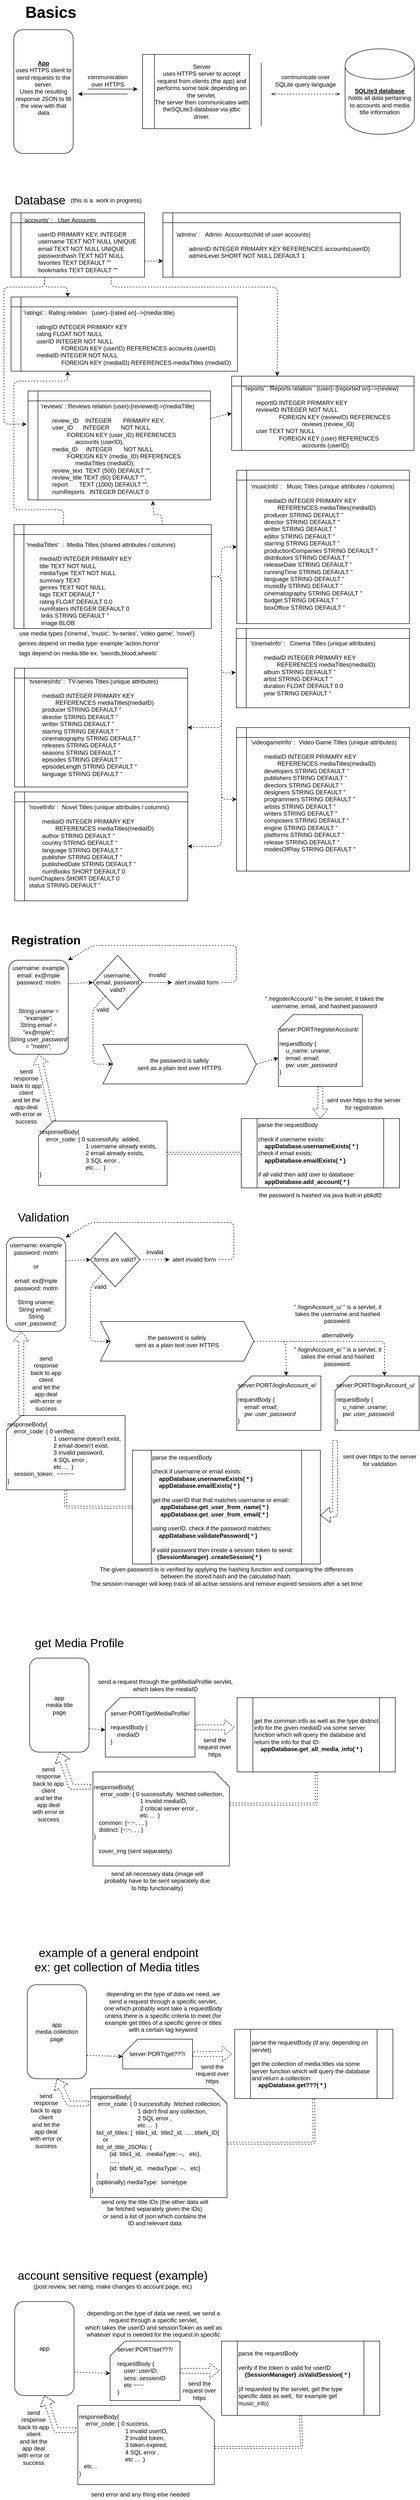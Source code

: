 <mxfile version="12.8.6" type="device"><diagram id="u0Tq1e7rZ5fzu3-17vmj" name="Page-1"><mxGraphModel dx="864" dy="1996" grid="1" gridSize="10" guides="1" tooltips="1" connect="1" arrows="1" fold="1" page="1" pageScale="1" pageWidth="850" pageHeight="1100" math="0" shadow="0"><root><mxCell id="0"/><mxCell id="1" parent="0"/><mxCell id="PueuyJtZirIPZPtXMCyJ-1" value="&lt;div&gt;&lt;u&gt;&lt;b&gt;App &lt;/b&gt;&lt;/u&gt;&lt;br&gt;&lt;/div&gt;&lt;div&gt;uses HTTPS client to send requests to the server.&lt;/div&gt;&lt;div&gt;Uses the resulting response JSON to fill the view with that data&lt;br&gt;&lt;/div&gt;&lt;div&gt;&lt;br&gt;&lt;/div&gt;" style="rounded=1;whiteSpace=wrap;html=1;" parent="1" vertex="1"><mxGeometry x="30" y="-240" width="120" height="250" as="geometry"/></mxCell><mxCell id="PueuyJtZirIPZPtXMCyJ-3" value="" style="html=1;startArrow=none;startFill=0;endArrow=classic;endFill=1;" parent="1" edge="1"><mxGeometry width="50" height="50" relative="1" as="geometry"><mxPoint x="180" y="-120" as="sourcePoint"/><mxPoint x="280.33" y="-120" as="targetPoint"/></mxGeometry></mxCell><mxCell id="PueuyJtZirIPZPtXMCyJ-4" value="" style="html=1;startArrow=classic;startFill=1;endArrow=none;endFill=0;" parent="1" edge="1"><mxGeometry width="50" height="50" relative="1" as="geometry"><mxPoint x="160" y="-110" as="sourcePoint"/><mxPoint x="260.33" y="-110" as="targetPoint"/></mxGeometry></mxCell><mxCell id="PueuyJtZirIPZPtXMCyJ-5" value="communication over HTTPS" style="text;html=1;strokeColor=none;fillColor=none;align=center;verticalAlign=middle;whiteSpace=wrap;rounded=0;" parent="1" vertex="1"><mxGeometry x="170" y="-145" width="100.33" height="15" as="geometry"/></mxCell><mxCell id="PueuyJtZirIPZPtXMCyJ-8" value="&lt;div&gt;Server&lt;/div&gt;&lt;div&gt;uses HTTPS server to accept request from clients (the app) and performs some task depending on the servlet.&lt;/div&gt;&lt;div&gt;The server then communicates with theSQLite3 database via jdbc driver.&lt;br&gt;&lt;/div&gt;" style="shape=process;whiteSpace=wrap;html=1;backgroundOutline=1;" parent="1" vertex="1"><mxGeometry x="290.33" y="-190" width="240" height="150" as="geometry"/></mxCell><mxCell id="PueuyJtZirIPZPtXMCyJ-9" value="&lt;div&gt;&lt;u&gt;&lt;b&gt;SQLite3 database&lt;/b&gt;&lt;/u&gt;&lt;/div&gt;&lt;div&gt;holds all data pertaining to accounts and media title information&lt;br&gt;&lt;/div&gt;" style="shape=cylinder;whiteSpace=wrap;html=1;boundedLbl=1;backgroundOutline=1;" parent="1" vertex="1"><mxGeometry x="700" y="-201.25" width="140" height="172.5" as="geometry"/></mxCell><mxCell id="PueuyJtZirIPZPtXMCyJ-10" value="" style="endArrow=openThin;dashed=1;html=1;startArrow=openThin;startFill=0;endFill=0;" parent="1" edge="1"><mxGeometry width="50" height="50" relative="1" as="geometry"><mxPoint x="550.33" y="-110" as="sourcePoint"/><mxPoint x="690" y="-110" as="targetPoint"/></mxGeometry></mxCell><mxCell id="PueuyJtZirIPZPtXMCyJ-11" value="&lt;font style=&quot;font-size: 32px&quot;&gt;&lt;b&gt;Basics&lt;br&gt;&lt;/b&gt;&lt;/font&gt;" style="text;html=1;strokeColor=none;fillColor=none;align=center;verticalAlign=middle;whiteSpace=wrap;rounded=0;" parent="1" vertex="1"><mxGeometry x="10.0" y="-300" width="190" height="50" as="geometry"/></mxCell><mxCell id="PueuyJtZirIPZPtXMCyJ-12" value="communicate over SQLite query language" style="text;html=1;strokeColor=none;fillColor=none;align=center;verticalAlign=middle;whiteSpace=wrap;rounded=0;" parent="1" vertex="1"><mxGeometry x="550.33" y="-160" width="140" height="45" as="geometry"/></mxCell><mxCell id="PueuyJtZirIPZPtXMCyJ-13" value="&lt;b&gt;&lt;font style=&quot;font-size: 24px&quot;&gt;Registration&lt;/font&gt;&lt;/b&gt;" style="text;html=1;strokeColor=none;fillColor=none;align=center;verticalAlign=middle;whiteSpace=wrap;rounded=0;" parent="1" vertex="1"><mxGeometry x="20" y="1580" width="150" height="40" as="geometry"/></mxCell><mxCell id="PueuyJtZirIPZPtXMCyJ-14" value="&lt;div align=&quot;left&quot;&gt;server:PORT/registerAccount/&lt;/div&gt;&lt;div align=&quot;left&quot;&gt;&lt;br&gt;&lt;/div&gt;&lt;div align=&quot;left&quot;&gt;requestBody {&lt;/div&gt;&lt;div align=&quot;left&quot;&gt;&amp;nbsp;&amp;nbsp;&amp;nbsp; u_name: &lt;i&gt;uname&lt;/i&gt;;&lt;/div&gt;&lt;div align=&quot;left&quot;&gt;&amp;nbsp;&amp;nbsp;&amp;nbsp; email: &lt;i&gt;email&lt;/i&gt;;&lt;br&gt;&lt;/div&gt;&lt;div align=&quot;left&quot;&gt;&amp;nbsp;&amp;nbsp;&amp;nbsp; pw: &lt;i&gt;user_password&lt;/i&gt;&lt;br&gt;&lt;/div&gt;&lt;div align=&quot;left&quot;&gt;}&lt;br&gt;&lt;/div&gt;" style="shape=card;whiteSpace=wrap;html=1;align=left;" parent="1" vertex="1"><mxGeometry x="565" y="1750" width="170" height="145" as="geometry"/></mxCell><mxCell id="PueuyJtZirIPZPtXMCyJ-15" value="&lt;div&gt;username: example&lt;/div&gt;&lt;div&gt;email: ex@mple&lt;br&gt;&lt;/div&gt;&lt;div&gt;password: motm&lt;/div&gt;&lt;div&gt;&lt;br&gt;&lt;/div&gt;&lt;div&gt;&lt;br&gt;&lt;/div&gt;&lt;div&gt;&lt;br&gt;&lt;/div&gt;&lt;div&gt;String &lt;i&gt;uname &lt;/i&gt;= &quot;example&quot;;&lt;/div&gt;&lt;div&gt;String &lt;i&gt;email&lt;/i&gt; = &quot;ex@mple&quot;;&lt;br&gt;&lt;/div&gt;&lt;div&gt;String &lt;i&gt;user_password&lt;/i&gt; = &quot;motm&quot;;&lt;br&gt;&lt;/div&gt;" style="rounded=1;whiteSpace=wrap;html=1;" parent="1" vertex="1"><mxGeometry x="20" y="1640" width="120" height="190" as="geometry"/></mxCell><mxCell id="PueuyJtZirIPZPtXMCyJ-19" value="&lt;div&gt;the password is safely &lt;br&gt;&lt;/div&gt;&lt;div&gt;sent as a plain text over HTTPS&lt;/div&gt;" style="shape=step;perimeter=stepPerimeter;whiteSpace=wrap;html=1;fixedSize=1;" parent="1" vertex="1"><mxGeometry x="210" y="1810" width="310.33" height="80" as="geometry"/></mxCell><mxCell id="PueuyJtZirIPZPtXMCyJ-20" value="the password is hashed via java built-in pbkdf2 " style="text;html=1;strokeColor=none;fillColor=none;align=center;verticalAlign=middle;whiteSpace=wrap;rounded=0;" parent="1" vertex="1"><mxGeometry x="492.25" y="2090" width="315.5" height="50" as="geometry"/></mxCell><mxCell id="PueuyJtZirIPZPtXMCyJ-23" value="&lt;div&gt;username, &lt;br&gt;&lt;/div&gt;&lt;div&gt;email, password&lt;br&gt;&lt;/div&gt;&lt;div&gt;valid?&lt;/div&gt;" style="rhombus;whiteSpace=wrap;html=1;" parent="1" vertex="1"><mxGeometry x="190" y="1630" width="100" height="110" as="geometry"/></mxCell><mxCell id="PueuyJtZirIPZPtXMCyJ-24" value="" style="endArrow=classic;html=1;dashed=1;entryX=0;entryY=0.5;entryDx=0;entryDy=0;exitX=1;exitY=0.25;exitDx=0;exitDy=0;" parent="1" source="PueuyJtZirIPZPtXMCyJ-15" target="PueuyJtZirIPZPtXMCyJ-23" edge="1"><mxGeometry width="50" height="50" relative="1" as="geometry"><mxPoint x="20" y="1970" as="sourcePoint"/><mxPoint x="70" y="1920" as="targetPoint"/></mxGeometry></mxCell><mxCell id="PueuyJtZirIPZPtXMCyJ-25" value="" style="endArrow=classic;html=1;dashed=1;entryX=0;entryY=0.5;entryDx=0;entryDy=0;exitX=0;exitY=1;exitDx=0;exitDy=0;" parent="1" source="PueuyJtZirIPZPtXMCyJ-23" target="PueuyJtZirIPZPtXMCyJ-19" edge="1"><mxGeometry width="50" height="50" relative="1" as="geometry"><mxPoint x="20" y="1970" as="sourcePoint"/><mxPoint x="70" y="1920" as="targetPoint"/><Array as="points"><mxPoint x="190" y="1740"/><mxPoint x="190" y="1850"/></Array></mxGeometry></mxCell><mxCell id="PueuyJtZirIPZPtXMCyJ-26" value="" style="endArrow=classic;html=1;dashed=1;exitX=1;exitY=0.5;exitDx=0;exitDy=0;" parent="1" source="PueuyJtZirIPZPtXMCyJ-23" target="PueuyJtZirIPZPtXMCyJ-27" edge="1"><mxGeometry width="50" height="50" relative="1" as="geometry"><mxPoint x="20" y="1970" as="sourcePoint"/><mxPoint x="340" y="1685" as="targetPoint"/></mxGeometry></mxCell><mxCell id="PueuyJtZirIPZPtXMCyJ-27" value="alert invalid form" style="text;html=1;strokeColor=none;fillColor=none;align=center;verticalAlign=middle;whiteSpace=wrap;rounded=0;" parent="1" vertex="1"><mxGeometry x="350" y="1675" width="100" height="20" as="geometry"/></mxCell><mxCell id="PueuyJtZirIPZPtXMCyJ-28" value="&lt;div&gt;invalid&lt;/div&gt;" style="text;html=1;strokeColor=none;fillColor=none;align=center;verticalAlign=middle;whiteSpace=wrap;rounded=0;" parent="1" vertex="1"><mxGeometry x="300" y="1660" width="40" height="20" as="geometry"/></mxCell><mxCell id="PueuyJtZirIPZPtXMCyJ-29" value="&lt;div&gt;valid&lt;/div&gt;" style="text;html=1;strokeColor=none;fillColor=none;align=center;verticalAlign=middle;whiteSpace=wrap;rounded=0;" parent="1" vertex="1"><mxGeometry x="190" y="1730" width="40" height="20" as="geometry"/></mxCell><mxCell id="PueuyJtZirIPZPtXMCyJ-32" value="&quot; /registerAccount/ &quot; is the servlet, it takes the username, email, and hashed password" style="text;html=1;strokeColor=none;fillColor=none;align=center;verticalAlign=middle;whiteSpace=wrap;rounded=0;" parent="1" vertex="1"><mxGeometry x="527.83" y="1700" width="260" height="50" as="geometry"/></mxCell><mxCell id="PueuyJtZirIPZPtXMCyJ-34" value="" style="shape=flexArrow;endArrow=classic;html=1;dashed=1;exitX=0.5;exitY=1;exitDx=0;exitDy=0;exitPerimeter=0;" parent="1" source="PueuyJtZirIPZPtXMCyJ-14" target="PueuyJtZirIPZPtXMCyJ-35" edge="1"><mxGeometry width="50" height="50" relative="1" as="geometry"><mxPoint x="20" y="1980" as="sourcePoint"/><mxPoint x="615" y="1980" as="targetPoint"/></mxGeometry></mxCell><mxCell id="PueuyJtZirIPZPtXMCyJ-35" value="&lt;div align=&quot;left&quot;&gt;parse the requestBody&lt;/div&gt;&lt;div align=&quot;left&quot;&gt;&lt;br&gt;&lt;/div&gt;&lt;div align=&quot;left&quot;&gt;check if username exists:&lt;/div&gt;&lt;div align=&quot;left&quot;&gt;&lt;span class=&quot;pl-en&quot;&gt;&amp;nbsp;&amp;nbsp;&amp;nbsp; &lt;b&gt;appDatabase.usernameExists( * )&lt;/b&gt;&lt;/span&gt;&lt;/div&gt;&lt;div align=&quot;left&quot;&gt;check if email exists:&lt;/div&gt;&lt;div align=&quot;left&quot;&gt;&lt;span class=&quot;pl-en&quot;&gt;&amp;nbsp;&amp;nbsp;&amp;nbsp; &lt;b&gt;appDatabase.emailExists( * )&lt;/b&gt;&lt;/span&gt;&lt;/div&gt;&lt;div align=&quot;left&quot;&gt;&lt;span class=&quot;pl-en&quot;&gt;&lt;b&gt;&lt;br&gt;&lt;/b&gt;&lt;/span&gt;&lt;/div&gt;&lt;div align=&quot;left&quot;&gt;if all valid then add user to database:&lt;/div&gt;&lt;div align=&quot;left&quot;&gt;&lt;b&gt;&amp;nbsp;&amp;nbsp;&amp;nbsp; appDatabase.&lt;span class=&quot;pl-en&quot;&gt;add_account( * )&lt;/span&gt;&lt;/b&gt;&lt;/div&gt;" style="shape=process;whiteSpace=wrap;html=1;backgroundOutline=1;align=left;" parent="1" vertex="1"><mxGeometry x="490" y="1960" width="320" height="140" as="geometry"/></mxCell><mxCell id="PueuyJtZirIPZPtXMCyJ-36" value="&lt;div&gt;responseBody{&lt;/div&gt;&lt;div&gt;&amp;nbsp;&amp;nbsp;&amp;nbsp; error_code: { 0 successfully&amp;nbsp; added, &lt;br&gt;&lt;/div&gt;&lt;div&gt;&amp;nbsp;&amp;nbsp;&amp;nbsp;&amp;nbsp;&amp;nbsp;&amp;nbsp;&amp;nbsp;&amp;nbsp;&amp;nbsp;&amp;nbsp;&amp;nbsp;&amp;nbsp;&amp;nbsp;&amp;nbsp;&amp;nbsp;&amp;nbsp;&amp;nbsp;&amp;nbsp;&amp;nbsp;&amp;nbsp;&amp;nbsp;&amp;nbsp;&amp;nbsp;&amp;nbsp;&amp;nbsp;&amp;nbsp;&amp;nbsp; 1 username already exists, &lt;br&gt;&lt;/div&gt;&lt;div&gt;&amp;nbsp;&amp;nbsp;&amp;nbsp;&amp;nbsp;&amp;nbsp;&amp;nbsp;&amp;nbsp;&amp;nbsp;&amp;nbsp;&amp;nbsp;&amp;nbsp;&amp;nbsp;&amp;nbsp;&amp;nbsp;&amp;nbsp;&amp;nbsp;&amp;nbsp;&amp;nbsp;&amp;nbsp;&amp;nbsp;&amp;nbsp;&amp;nbsp;&amp;nbsp;&amp;nbsp;&amp;nbsp;&amp;nbsp;&amp;nbsp; 2 email already exists, &lt;br&gt;&lt;/div&gt;&lt;div&gt;&amp;nbsp;&amp;nbsp;&amp;nbsp;&amp;nbsp;&amp;nbsp;&amp;nbsp;&amp;nbsp;&amp;nbsp;&amp;nbsp;&amp;nbsp;&amp;nbsp;&amp;nbsp;&amp;nbsp;&amp;nbsp;&amp;nbsp;&amp;nbsp;&amp;nbsp;&amp;nbsp;&amp;nbsp;&amp;nbsp;&amp;nbsp;&amp;nbsp;&amp;nbsp;&amp;nbsp;&amp;nbsp;&amp;nbsp;&amp;nbsp; 3 SQL error ,&amp;nbsp; &lt;br&gt;&lt;/div&gt;&lt;div&gt;&amp;nbsp;&amp;nbsp;&amp;nbsp;&amp;nbsp;&amp;nbsp;&amp;nbsp;&amp;nbsp;&amp;nbsp;&amp;nbsp;&amp;nbsp;&amp;nbsp;&amp;nbsp;&amp;nbsp;&amp;nbsp;&amp;nbsp;&amp;nbsp;&amp;nbsp;&amp;nbsp;&amp;nbsp;&amp;nbsp;&amp;nbsp;&amp;nbsp;&amp;nbsp;&amp;nbsp;&amp;nbsp;&amp;nbsp;&amp;nbsp; etc ...&amp;nbsp; }&lt;br&gt;&lt;/div&gt;&lt;div&gt;}&lt;br&gt;&lt;/div&gt;" style="shape=card;whiteSpace=wrap;html=1;align=left;" parent="1" vertex="1"><mxGeometry x="80" y="1965" width="260" height="130" as="geometry"/></mxCell><mxCell id="PueuyJtZirIPZPtXMCyJ-37" value="" style="shape=flexArrow;endArrow=classic;html=1;dashed=1;entryX=0.5;entryY=1;entryDx=0;entryDy=0;exitX=0;exitY=0;exitDx=30;exitDy=0;exitPerimeter=0;" parent="1" source="PueuyJtZirIPZPtXMCyJ-36" target="PueuyJtZirIPZPtXMCyJ-15" edge="1"><mxGeometry width="50" height="50" relative="1" as="geometry"><mxPoint x="20" y="2170" as="sourcePoint"/><mxPoint x="70" y="2120" as="targetPoint"/></mxGeometry></mxCell><mxCell id="PueuyJtZirIPZPtXMCyJ-38" value="&lt;div&gt;send response back to app client&lt;/div&gt;&lt;div&gt;and let the app deal with error or success&lt;/div&gt;" style="text;html=1;strokeColor=none;fillColor=none;align=center;verticalAlign=middle;whiteSpace=wrap;rounded=0;" parent="1" vertex="1"><mxGeometry x="20" y="1860" width="70" height="110" as="geometry"/></mxCell><mxCell id="PueuyJtZirIPZPtXMCyJ-40" value="" style="shape=link;html=1;dashed=1;startArrow=openThin;startFill=0;endArrow=openThin;endFill=0;entryX=0;entryY=0.5;entryDx=0;entryDy=0;exitX=1;exitY=0.5;exitDx=0;exitDy=0;exitPerimeter=0;" parent="1" source="PueuyJtZirIPZPtXMCyJ-36" target="PueuyJtZirIPZPtXMCyJ-35" edge="1"><mxGeometry width="50" height="50" relative="1" as="geometry"><mxPoint x="20" y="2170" as="sourcePoint"/><mxPoint x="70" y="2120" as="targetPoint"/></mxGeometry></mxCell><mxCell id="PueuyJtZirIPZPtXMCyJ-41" value="" style="endArrow=classic;html=1;dashed=1;entryX=1;entryY=0;entryDx=0;entryDy=0;exitX=1;exitY=0.5;exitDx=0;exitDy=0;" parent="1" source="PueuyJtZirIPZPtXMCyJ-27" target="PueuyJtZirIPZPtXMCyJ-15" edge="1"><mxGeometry width="50" height="50" relative="1" as="geometry"><mxPoint x="20" y="2170" as="sourcePoint"/><mxPoint x="70" y="2120" as="targetPoint"/><Array as="points"><mxPoint x="480" y="1685"/><mxPoint x="480" y="1610"/><mxPoint x="190" y="1610"/></Array></mxGeometry></mxCell><mxCell id="PueuyJtZirIPZPtXMCyJ-44" value="&lt;font style=&quot;font-size: 24px&quot;&gt;Validation&lt;/font&gt;" style="text;html=1;strokeColor=none;fillColor=none;align=center;verticalAlign=middle;whiteSpace=wrap;rounded=0;" parent="1" vertex="1"><mxGeometry x="15" y="2140" width="150" height="40" as="geometry"/></mxCell><mxCell id="PueuyJtZirIPZPtXMCyJ-45" value="&lt;div align=&quot;left&quot;&gt;server:PORT/loginAccount_u/&lt;/div&gt;&lt;div align=&quot;left&quot;&gt;&lt;br&gt;&lt;/div&gt;&lt;div align=&quot;left&quot;&gt;requestBody {&lt;/div&gt;&lt;div align=&quot;left&quot;&gt;&amp;nbsp;&amp;nbsp;&amp;nbsp; u_name: &lt;i&gt;uname&lt;/i&gt;;&lt;/div&gt;&lt;div align=&quot;left&quot;&gt;&amp;nbsp;&amp;nbsp;&amp;nbsp; pw: &lt;i&gt;user_password&lt;/i&gt;&lt;br&gt;&lt;/div&gt;&lt;div align=&quot;left&quot;&gt;}&lt;br&gt;&lt;/div&gt;" style="shape=card;whiteSpace=wrap;html=1;align=left;" parent="1" vertex="1"><mxGeometry x="679.67" y="2480" width="170" height="110" as="geometry"/></mxCell><mxCell id="PueuyJtZirIPZPtXMCyJ-46" value="&lt;div&gt;username: example&lt;/div&gt;&lt;div&gt;password: motm&lt;/div&gt;&lt;div&gt;&lt;br&gt;&lt;/div&gt;&lt;div&gt;or&lt;/div&gt;&lt;div&gt;&lt;br&gt;&lt;/div&gt;&lt;div&gt;email: ex@mple&lt;/div&gt;&lt;div&gt;password: motm&lt;/div&gt;&lt;div&gt;&lt;br&gt;&lt;/div&gt;&lt;div&gt;String &lt;i&gt;uname&lt;/i&gt;;&lt;/div&gt;&lt;div&gt; String &lt;i&gt;email&lt;/i&gt;;&amp;nbsp; &lt;br&gt;&lt;/div&gt;&lt;div&gt;String &lt;i&gt;user_password;&lt;/i&gt;&lt;br&gt;&lt;/div&gt;" style="rounded=1;whiteSpace=wrap;html=1;" parent="1" vertex="1"><mxGeometry x="15" y="2200" width="120" height="190" as="geometry"/></mxCell><mxCell id="PueuyJtZirIPZPtXMCyJ-47" value="&lt;div&gt;the password is safely &lt;br&gt;&lt;/div&gt;&lt;div&gt;sent as a plain text over HTTPS&lt;/div&gt;" style="shape=step;perimeter=stepPerimeter;whiteSpace=wrap;html=1;fixedSize=1;" parent="1" vertex="1"><mxGeometry x="205" y="2370" width="310.33" height="80" as="geometry"/></mxCell><mxCell id="PueuyJtZirIPZPtXMCyJ-48" value="&lt;div&gt;The given password is is verified by applying the hashing function and comparing the differences &lt;br&gt;&lt;/div&gt;&lt;div&gt;between the stored hash and the calculated hash.&lt;/div&gt;&lt;div&gt;The session manager will keep track of all active sessions and remove expired sessions after a set time&lt;br&gt;&lt;/div&gt;" style="text;html=1;strokeColor=none;fillColor=none;align=center;verticalAlign=middle;whiteSpace=wrap;rounded=0;" parent="1" vertex="1"><mxGeometry x="140" y="2860" width="640.33" height="50" as="geometry"/></mxCell><mxCell id="PueuyJtZirIPZPtXMCyJ-49" value="forms are valid?" style="rhombus;whiteSpace=wrap;html=1;" parent="1" vertex="1"><mxGeometry x="185" y="2190" width="100" height="110" as="geometry"/></mxCell><mxCell id="PueuyJtZirIPZPtXMCyJ-50" value="" style="endArrow=classic;html=1;dashed=1;entryX=0;entryY=0.5;entryDx=0;entryDy=0;exitX=1;exitY=0.25;exitDx=0;exitDy=0;" parent="1" source="PueuyJtZirIPZPtXMCyJ-46" target="PueuyJtZirIPZPtXMCyJ-49" edge="1"><mxGeometry width="50" height="50" relative="1" as="geometry"><mxPoint x="15" y="2530" as="sourcePoint"/><mxPoint x="65" y="2480" as="targetPoint"/></mxGeometry></mxCell><mxCell id="PueuyJtZirIPZPtXMCyJ-51" value="" style="endArrow=classic;html=1;dashed=1;entryX=0;entryY=0.5;entryDx=0;entryDy=0;exitX=0;exitY=1;exitDx=0;exitDy=0;" parent="1" source="PueuyJtZirIPZPtXMCyJ-49" target="PueuyJtZirIPZPtXMCyJ-47" edge="1"><mxGeometry width="50" height="50" relative="1" as="geometry"><mxPoint x="15" y="2530" as="sourcePoint"/><mxPoint x="65" y="2480" as="targetPoint"/><Array as="points"><mxPoint x="185" y="2300"/><mxPoint x="185" y="2410"/></Array></mxGeometry></mxCell><mxCell id="PueuyJtZirIPZPtXMCyJ-52" value="" style="endArrow=classic;html=1;dashed=1;exitX=1;exitY=0.5;exitDx=0;exitDy=0;" parent="1" source="PueuyJtZirIPZPtXMCyJ-49" target="PueuyJtZirIPZPtXMCyJ-53" edge="1"><mxGeometry width="50" height="50" relative="1" as="geometry"><mxPoint x="15" y="2530" as="sourcePoint"/><mxPoint x="335" y="2245" as="targetPoint"/></mxGeometry></mxCell><mxCell id="PueuyJtZirIPZPtXMCyJ-53" value="alert invalid form" style="text;html=1;strokeColor=none;fillColor=none;align=center;verticalAlign=middle;whiteSpace=wrap;rounded=0;" parent="1" vertex="1"><mxGeometry x="345" y="2235" width="100" height="20" as="geometry"/></mxCell><mxCell id="PueuyJtZirIPZPtXMCyJ-54" value="&lt;div&gt;invalid&lt;/div&gt;" style="text;html=1;strokeColor=none;fillColor=none;align=center;verticalAlign=middle;whiteSpace=wrap;rounded=0;" parent="1" vertex="1"><mxGeometry x="295" y="2220" width="40" height="20" as="geometry"/></mxCell><mxCell id="PueuyJtZirIPZPtXMCyJ-55" value="&lt;div&gt;valid&lt;/div&gt;" style="text;html=1;strokeColor=none;fillColor=none;align=center;verticalAlign=middle;whiteSpace=wrap;rounded=0;" parent="1" vertex="1"><mxGeometry x="185" y="2290" width="40" height="20" as="geometry"/></mxCell><mxCell id="PueuyJtZirIPZPtXMCyJ-56" value="&lt;div&gt;&quot; /loginAccount_u/ &quot; is a servlet, it takes the username and hashed password.&lt;/div&gt;&lt;div&gt;&lt;br&gt;&lt;/div&gt;&lt;div&gt;alternatively&lt;/div&gt;&lt;div&gt;&lt;br&gt;&lt;/div&gt;&lt;div&gt;&quot; /loginAccount_e/ &quot; is a servlet, it takes the email and hashed password.&lt;/div&gt;&lt;div&gt;&lt;br&gt;&lt;/div&gt;" style="text;html=1;strokeColor=none;fillColor=none;align=center;verticalAlign=middle;whiteSpace=wrap;rounded=0;" parent="1" vertex="1"><mxGeometry x="590" y="2370" width="189.67" height="70" as="geometry"/></mxCell><mxCell id="PueuyJtZirIPZPtXMCyJ-58" value="&lt;div align=&quot;left&quot;&gt;parse the requestBody&lt;/div&gt;&lt;div align=&quot;left&quot;&gt;&lt;br&gt;&lt;/div&gt;&lt;div align=&quot;left&quot;&gt;check if username or email exists:&lt;/div&gt;&lt;div align=&quot;left&quot;&gt;&lt;span class=&quot;pl-en&quot;&gt;&amp;nbsp;&amp;nbsp;&amp;nbsp; &lt;b&gt;appDatabase.usernameExists( * )&lt;/b&gt;&lt;/span&gt;&lt;/div&gt;&lt;div align=&quot;left&quot;&gt;&lt;span class=&quot;pl-en&quot;&gt;&amp;nbsp;&amp;nbsp;&amp;nbsp; &lt;b&gt;appDatabase.emailExists( * )&lt;/b&gt;&lt;/span&gt;&lt;/div&gt;&lt;div align=&quot;left&quot;&gt;&lt;span class=&quot;pl-en&quot;&gt;&lt;b&gt;&lt;br&gt;&lt;/b&gt;&lt;/span&gt;&lt;/div&gt;&lt;div align=&quot;left&quot;&gt;&lt;span class=&quot;pl-en&quot;&gt;get the userID that that matches username or email:&lt;/span&gt;&lt;/div&gt;&lt;div align=&quot;left&quot;&gt;&lt;b&gt;&amp;nbsp;&amp;nbsp; &amp;nbsp; appDatabase.get_user_from_name( * )&lt;/b&gt;&lt;/div&gt;&lt;div align=&quot;left&quot;&gt;&lt;b&gt;&amp;nbsp;&amp;nbsp;&amp;nbsp;&amp;nbsp; appDatabase.get_user_from_email( * )&lt;/b&gt;&lt;br&gt;&lt;/div&gt;&lt;div align=&quot;left&quot;&gt;&lt;span class=&quot;pl-en&quot;&gt;&lt;b&gt;&lt;br&gt;&lt;/b&gt;&lt;/span&gt;&lt;/div&gt;&lt;div align=&quot;left&quot;&gt;using userID, check if the password matches:&lt;/div&gt;&lt;div align=&quot;left&quot;&gt;&lt;b&gt;&amp;nbsp;&amp;nbsp;&amp;nbsp; appDatabase.&lt;span class=&quot;pl-en&quot;&gt;&lt;/span&gt;&lt;/b&gt;&lt;b&gt;&lt;span class=&quot;pl-en&quot;&gt;&lt;span class=&quot;pl-en&quot;&gt;validatePassword&lt;/span&gt;( * )&lt;/span&gt;&lt;/b&gt;&lt;/div&gt;&lt;div align=&quot;left&quot;&gt;&lt;b&gt;&lt;span class=&quot;pl-en&quot;&gt;&lt;br&gt;&lt;/span&gt;&lt;/b&gt;&lt;/div&gt;&lt;div align=&quot;left&quot;&gt;&lt;span class=&quot;pl-en&quot;&gt;if valid password then create a session token to send:&lt;/span&gt;&lt;/div&gt;&lt;div align=&quot;left&quot;&gt;&amp;nbsp;&amp;nbsp; &lt;b&gt;(SessionManager) .createSession( * )&lt;/b&gt;&lt;br&gt;&lt;span class=&quot;pl-en&quot;&gt;&lt;/span&gt;&lt;b&gt;&lt;span class=&quot;pl-en&quot;&gt;&lt;/span&gt;&lt;/b&gt;&lt;/div&gt;" style="shape=process;whiteSpace=wrap;html=1;backgroundOutline=1;align=left;" parent="1" vertex="1"><mxGeometry x="270.0" y="2630" width="380" height="230" as="geometry"/></mxCell><mxCell id="PueuyJtZirIPZPtXMCyJ-59" value="&lt;div&gt;responseBody{&lt;/div&gt;&lt;div&gt;&amp;nbsp;&amp;nbsp;&amp;nbsp; error_code: { 0 verified, &lt;br&gt;&lt;/div&gt;&lt;div&gt;&amp;nbsp;&amp;nbsp;&amp;nbsp;&amp;nbsp;&amp;nbsp;&amp;nbsp;&amp;nbsp;&amp;nbsp;&amp;nbsp;&amp;nbsp;&amp;nbsp;&amp;nbsp;&amp;nbsp;&amp;nbsp;&amp;nbsp;&amp;nbsp;&amp;nbsp;&amp;nbsp;&amp;nbsp;&amp;nbsp;&amp;nbsp;&amp;nbsp;&amp;nbsp;&amp;nbsp;&amp;nbsp;&amp;nbsp;&amp;nbsp; 1 username doesn't exist, &lt;br&gt;&lt;/div&gt;&lt;div&gt;&amp;nbsp;&amp;nbsp;&amp;nbsp;&amp;nbsp;&amp;nbsp;&amp;nbsp;&amp;nbsp;&amp;nbsp;&amp;nbsp;&amp;nbsp;&amp;nbsp;&amp;nbsp;&amp;nbsp;&amp;nbsp;&amp;nbsp;&amp;nbsp;&amp;nbsp;&amp;nbsp;&amp;nbsp;&amp;nbsp;&amp;nbsp;&amp;nbsp;&amp;nbsp;&amp;nbsp;&amp;nbsp;&amp;nbsp;&amp;nbsp; 2 email doesn't exist, &lt;br&gt;&lt;/div&gt;&lt;div&gt;&amp;nbsp;&amp;nbsp;&amp;nbsp;&amp;nbsp;&amp;nbsp;&amp;nbsp;&amp;nbsp;&amp;nbsp;&amp;nbsp;&amp;nbsp;&amp;nbsp;&amp;nbsp;&amp;nbsp;&amp;nbsp;&amp;nbsp;&amp;nbsp;&amp;nbsp;&amp;nbsp;&amp;nbsp;&amp;nbsp;&amp;nbsp;&amp;nbsp;&amp;nbsp;&amp;nbsp;&amp;nbsp;&amp;nbsp;&amp;nbsp; 3 invalid password,&amp;nbsp; &lt;/div&gt;&lt;div&gt;&amp;nbsp;&amp;nbsp;&amp;nbsp;&amp;nbsp;&amp;nbsp;&amp;nbsp;&amp;nbsp;&amp;nbsp;&amp;nbsp;&amp;nbsp;&amp;nbsp;&amp;nbsp;&amp;nbsp;&amp;nbsp;&amp;nbsp;&amp;nbsp;&amp;nbsp;&amp;nbsp;&amp;nbsp;&amp;nbsp;&amp;nbsp;&amp;nbsp;&amp;nbsp;&amp;nbsp;&amp;nbsp;&amp;nbsp;&amp;nbsp; 4 SQL error ,&amp;nbsp; &lt;br&gt;&lt;/div&gt;&lt;div&gt;&amp;nbsp;&amp;nbsp;&amp;nbsp;&amp;nbsp;&amp;nbsp;&amp;nbsp;&amp;nbsp;&amp;nbsp;&amp;nbsp;&amp;nbsp;&amp;nbsp;&amp;nbsp;&amp;nbsp;&amp;nbsp;&amp;nbsp;&amp;nbsp;&amp;nbsp;&amp;nbsp;&amp;nbsp;&amp;nbsp;&amp;nbsp;&amp;nbsp;&amp;nbsp;&amp;nbsp;&amp;nbsp;&amp;nbsp;&amp;nbsp; etc ...&amp;nbsp; }&lt;/div&gt;&lt;div&gt;&amp;nbsp;&amp;nbsp;&amp;nbsp; session_token:&amp;nbsp; ~~~~~&lt;/div&gt;&lt;div&gt;}&lt;br&gt;&lt;/div&gt;" style="shape=card;whiteSpace=wrap;html=1;align=left;" parent="1" vertex="1"><mxGeometry x="15" y="2560" width="240" height="150" as="geometry"/></mxCell><mxCell id="PueuyJtZirIPZPtXMCyJ-60" value="" style="shape=flexArrow;endArrow=classic;html=1;dashed=1;entryX=0.25;entryY=1;entryDx=0;entryDy=0;exitX=0;exitY=0;exitDx=30;exitDy=0;exitPerimeter=0;" parent="1" source="PueuyJtZirIPZPtXMCyJ-59" target="PueuyJtZirIPZPtXMCyJ-46" edge="1"><mxGeometry width="50" height="50" relative="1" as="geometry"><mxPoint x="15" y="2730" as="sourcePoint"/><mxPoint x="65" y="2680" as="targetPoint"/></mxGeometry></mxCell><mxCell id="PueuyJtZirIPZPtXMCyJ-61" value="&lt;div&gt;send response back to app client&lt;/div&gt;&lt;div&gt;and let the app deal with error or success&lt;/div&gt;" style="text;html=1;strokeColor=none;fillColor=none;align=center;verticalAlign=middle;whiteSpace=wrap;rounded=0;" parent="1" vertex="1"><mxGeometry x="60" y="2440" width="70" height="110" as="geometry"/></mxCell><mxCell id="PueuyJtZirIPZPtXMCyJ-62" value="" style="shape=link;html=1;dashed=1;startArrow=openThin;startFill=0;endArrow=openThin;endFill=0;entryX=0;entryY=0.5;entryDx=0;entryDy=0;exitX=0.5;exitY=1;exitDx=0;exitDy=0;exitPerimeter=0;" parent="1" source="PueuyJtZirIPZPtXMCyJ-59" target="PueuyJtZirIPZPtXMCyJ-58" edge="1"><mxGeometry width="50" height="50" relative="1" as="geometry"><mxPoint x="15" y="2730" as="sourcePoint"/><mxPoint x="65" y="2680" as="targetPoint"/><Array as="points"><mxPoint x="135" y="2745"/></Array></mxGeometry></mxCell><mxCell id="PueuyJtZirIPZPtXMCyJ-63" value="" style="endArrow=classic;html=1;dashed=1;entryX=1;entryY=0;entryDx=0;entryDy=0;exitX=1;exitY=0.5;exitDx=0;exitDy=0;" parent="1" source="PueuyJtZirIPZPtXMCyJ-53" target="PueuyJtZirIPZPtXMCyJ-46" edge="1"><mxGeometry width="50" height="50" relative="1" as="geometry"><mxPoint x="15" y="2730" as="sourcePoint"/><mxPoint x="65" y="2680" as="targetPoint"/><Array as="points"><mxPoint x="475" y="2245"/><mxPoint x="475" y="2170"/><mxPoint x="185" y="2170"/></Array></mxGeometry></mxCell><mxCell id="PueuyJtZirIPZPtXMCyJ-64" value="&lt;div align=&quot;left&quot;&gt;server:PORT/loginAccount_e/&lt;/div&gt;&lt;div align=&quot;left&quot;&gt;&lt;br&gt;&lt;/div&gt;&lt;div align=&quot;left&quot;&gt;requestBody {&lt;/div&gt;&lt;div align=&quot;left&quot;&gt;&amp;nbsp;&amp;nbsp;&amp;nbsp; email: &lt;i&gt;email&lt;/i&gt;;&lt;br&gt;&lt;/div&gt;&lt;div align=&quot;left&quot;&gt;&amp;nbsp;&amp;nbsp;&amp;nbsp; pw: &lt;i&gt;user_password&lt;/i&gt;&lt;br&gt;&lt;/div&gt;&lt;div align=&quot;left&quot;&gt;}&lt;br&gt;&lt;/div&gt;" style="shape=card;whiteSpace=wrap;html=1;align=left;" parent="1" vertex="1"><mxGeometry x="481" y="2480" width="170" height="110" as="geometry"/></mxCell><mxCell id="PueuyJtZirIPZPtXMCyJ-66" value="" style="endArrow=classic;html=1;dashed=1;entryX=0;entryY=0;entryDx=100;entryDy=0;entryPerimeter=0;exitX=1;exitY=0.5;exitDx=0;exitDy=0;" parent="1" source="PueuyJtZirIPZPtXMCyJ-47" target="PueuyJtZirIPZPtXMCyJ-45" edge="1"><mxGeometry width="50" height="50" relative="1" as="geometry"><mxPoint x="770" y="2400" as="sourcePoint"/><mxPoint x="70" y="2910" as="targetPoint"/><Array as="points"><mxPoint x="780" y="2410"/></Array></mxGeometry></mxCell><mxCell id="PueuyJtZirIPZPtXMCyJ-67" value="" style="endArrow=classic;html=1;dashed=1;entryX=0;entryY=0;entryDx=100;entryDy=0;entryPerimeter=0;exitX=1;exitY=0.5;exitDx=0;exitDy=0;" parent="1" source="PueuyJtZirIPZPtXMCyJ-47" target="PueuyJtZirIPZPtXMCyJ-64" edge="1"><mxGeometry width="50" height="50" relative="1" as="geometry"><mxPoint x="780.0" y="2410" as="sourcePoint"/><mxPoint x="789.67" y="2490" as="targetPoint"/><Array as="points"><mxPoint x="580" y="2410"/></Array></mxGeometry></mxCell><mxCell id="PueuyJtZirIPZPtXMCyJ-69" value="" style="shape=flexArrow;endArrow=classic;html=1;dashed=1;entryX=1;entryY=0.571;entryDx=0;entryDy=0;entryPerimeter=0;" parent="1" target="PueuyJtZirIPZPtXMCyJ-58" edge="1"><mxGeometry width="50" height="50" relative="1" as="geometry"><mxPoint x="680" y="2610" as="sourcePoint"/><mxPoint x="680" y="2730" as="targetPoint"/><Array as="points"><mxPoint x="680" y="2760"/></Array></mxGeometry></mxCell><mxCell id="PueuyJtZirIPZPtXMCyJ-70" value="sent over https to the server for registration" style="text;html=1;strokeColor=none;fillColor=none;align=center;verticalAlign=middle;whiteSpace=wrap;rounded=0;" parent="1" vertex="1"><mxGeometry x="657.83" y="1920" width="160" height="20" as="geometry"/></mxCell><mxCell id="PueuyJtZirIPZPtXMCyJ-71" value="sent over https to the server for validation" style="text;html=1;strokeColor=none;fillColor=none;align=center;verticalAlign=middle;whiteSpace=wrap;rounded=0;" parent="1" vertex="1"><mxGeometry x="689.67" y="2640" width="160" height="20" as="geometry"/></mxCell><mxCell id="PueuyJtZirIPZPtXMCyJ-72" value="" style="endArrow=classic;html=1;dashed=1;entryX=0;entryY=0;entryDx=0;entryDy=87.5;entryPerimeter=0;exitX=1;exitY=0.5;exitDx=0;exitDy=0;" parent="1" source="PueuyJtZirIPZPtXMCyJ-19" target="PueuyJtZirIPZPtXMCyJ-14" edge="1"><mxGeometry width="50" height="50" relative="1" as="geometry"><mxPoint x="497.83" y="1907.5" as="sourcePoint"/><mxPoint x="547.83" y="1857.5" as="targetPoint"/></mxGeometry></mxCell><mxCell id="PueuyJtZirIPZPtXMCyJ-73" value="&lt;font style=&quot;font-size: 24px&quot;&gt;Database&lt;/font&gt;" style="text;html=1;strokeColor=none;fillColor=none;align=center;verticalAlign=middle;whiteSpace=wrap;rounded=0;" parent="1" vertex="1"><mxGeometry x="44.18" y="80" width="77.83" height="50" as="geometry"/></mxCell><mxCell id="PueuyJtZirIPZPtXMCyJ-74" value="&lt;div&gt;&amp;nbsp;&amp;nbsp;&amp;nbsp;&amp;nbsp;&amp;nbsp;&amp;nbsp; 'accounts' : &amp;nbsp; User Accounts&lt;/div&gt;&lt;div&gt;&lt;br&gt;&lt;/div&gt;&lt;div&gt;&amp;nbsp;&amp;nbsp;&amp;nbsp;&amp;nbsp;&amp;nbsp;&amp;nbsp;&amp;nbsp; &amp;nbsp;&amp;nbsp;&amp;nbsp;&amp;nbsp;&amp;nbsp;&amp;nbsp;&amp;nbsp; userID PRIMARY KEY, INTEGER &lt;br&gt;&lt;/div&gt;&lt;div&gt;&amp;nbsp;&amp;nbsp;&amp;nbsp;&amp;nbsp;&amp;nbsp;&amp;nbsp;&amp;nbsp; &amp;nbsp;&amp;nbsp;&amp;nbsp;&amp;nbsp;&amp;nbsp;&amp;nbsp;&amp;nbsp; username TEXT NOT NULL UNIQUE&lt;/div&gt;&lt;div&gt;&amp;nbsp;&amp;nbsp;&amp;nbsp;&amp;nbsp;&amp;nbsp;&amp;nbsp;&amp;nbsp; &amp;nbsp;&amp;nbsp;&amp;nbsp;&amp;nbsp;&amp;nbsp;&amp;nbsp;&amp;nbsp;  email TEXT NOT NULL UNIQUE&lt;/div&gt;&lt;div&gt;&amp;nbsp;&amp;nbsp;&amp;nbsp;&amp;nbsp;&amp;nbsp;&amp;nbsp;&amp;nbsp; &amp;nbsp;&amp;nbsp;&amp;nbsp;&amp;nbsp;&amp;nbsp;&amp;nbsp;&amp;nbsp;  passwordhash TEXT NOT NULL&lt;/div&gt;&lt;div&gt;&amp;nbsp;&amp;nbsp;&amp;nbsp;&amp;nbsp;&amp;nbsp;&amp;nbsp;&amp;nbsp; &amp;nbsp;&amp;nbsp;&amp;nbsp;&amp;nbsp;&amp;nbsp;&amp;nbsp;&amp;nbsp;  favorites TEXT DEFAULT &quot;&quot;&lt;/div&gt;&lt;div&gt;&amp;nbsp;&amp;nbsp;&amp;nbsp;&amp;nbsp;&amp;nbsp;&amp;nbsp;&amp;nbsp; &amp;nbsp;&amp;nbsp;&amp;nbsp;&amp;nbsp;&amp;nbsp;&amp;nbsp;&amp;nbsp;   bookmarks TEXT DEFAULT &quot;&quot;&lt;/div&gt;" style="shape=internalStorage;whiteSpace=wrap;html=1;backgroundOutline=1;align=left;" parent="1" vertex="1"><mxGeometry x="24.38" y="130" width="270" height="130" as="geometry"/></mxCell><mxCell id="PueuyJtZirIPZPtXMCyJ-75" value="&lt;div align=&quot;left&quot;&gt;&lt;font style=&quot;font-size: 12px&quot;&gt;&amp;nbsp;&amp;nbsp;&amp;nbsp;&amp;nbsp;&amp;nbsp;&amp;nbsp;&amp;nbsp; 'musicInfo' :&amp;nbsp;&amp;nbsp; Music Titles (unique attributes / columns)&lt;/font&gt;&lt;/div&gt;&lt;div align=&quot;left&quot;&gt;&lt;font style=&quot;font-size: 12px&quot;&gt;&lt;br&gt;&lt;/font&gt;&lt;/div&gt;&amp;nbsp;&amp;nbsp;&amp;nbsp;&amp;nbsp;&amp;nbsp;&amp;nbsp;&amp;nbsp;&amp;nbsp;&amp;nbsp;&amp;nbsp;&amp;nbsp;&amp;nbsp;&amp;nbsp;&amp;nbsp;&amp;nbsp; mediaID INTEGER PRIMARY KEY &lt;br&gt;&amp;nbsp;&amp;nbsp;&amp;nbsp;&amp;nbsp;&amp;nbsp;&amp;nbsp;&amp;nbsp;&amp;nbsp;&amp;nbsp;&amp;nbsp;&amp;nbsp;&amp;nbsp;&amp;nbsp;&amp;nbsp;&amp;nbsp;&amp;nbsp;&amp;nbsp;&amp;nbsp;&amp;nbsp;&amp;nbsp;&amp;nbsp;&amp;nbsp;&amp;nbsp; REFERENCES mediaTitles(mediaID)&lt;br&gt;&amp;nbsp;&amp;nbsp;&amp;nbsp;&amp;nbsp;&amp;nbsp;&amp;nbsp;&amp;nbsp;&amp;nbsp;&amp;nbsp;&amp;nbsp;&amp;nbsp;&amp;nbsp;&amp;nbsp;&amp;nbsp;&amp;nbsp; producer STRING DEFAULT ''&lt;br&gt;&amp;nbsp;&amp;nbsp;&amp;nbsp;&amp;nbsp;&amp;nbsp;&amp;nbsp;&amp;nbsp;&amp;nbsp;&amp;nbsp;&amp;nbsp;&amp;nbsp;&amp;nbsp;&amp;nbsp;&amp;nbsp;&amp;nbsp; director STRING DEFAULT ''&lt;br&gt;&amp;nbsp;&amp;nbsp;&amp;nbsp;&amp;nbsp;&amp;nbsp;&amp;nbsp;&amp;nbsp;&amp;nbsp;&amp;nbsp;&amp;nbsp;&amp;nbsp;&amp;nbsp;&amp;nbsp;&amp;nbsp;&amp;nbsp; writter STRING DEFAULT ''&lt;br&gt;&amp;nbsp;&amp;nbsp;&amp;nbsp;&amp;nbsp;&amp;nbsp;&amp;nbsp;&amp;nbsp;&amp;nbsp;&amp;nbsp;&amp;nbsp;&amp;nbsp;&amp;nbsp;&amp;nbsp;&amp;nbsp;&amp;nbsp; editor STRING DEFAULT ''&lt;br&gt;&amp;nbsp;&amp;nbsp;&amp;nbsp;&amp;nbsp;&amp;nbsp;&amp;nbsp;&amp;nbsp;&amp;nbsp;&amp;nbsp;&amp;nbsp;&amp;nbsp;&amp;nbsp;&amp;nbsp;&amp;nbsp;&amp;nbsp; starring STRING DEFAULT ''&lt;br&gt;&amp;nbsp;&amp;nbsp;&amp;nbsp;&amp;nbsp;&amp;nbsp;&amp;nbsp;&amp;nbsp;&amp;nbsp;&amp;nbsp;&amp;nbsp;&amp;nbsp;&amp;nbsp;&amp;nbsp;&amp;nbsp;&amp;nbsp; productionCompanies STRING DEFAULT ''&lt;br&gt;&amp;nbsp;&amp;nbsp;&amp;nbsp;&amp;nbsp;&amp;nbsp;&amp;nbsp;&amp;nbsp;&amp;nbsp;&amp;nbsp;&amp;nbsp;&amp;nbsp;&amp;nbsp;&amp;nbsp;&amp;nbsp;&amp;nbsp; distributors STRING DEFAULT ''&lt;br&gt;&amp;nbsp;&amp;nbsp;&amp;nbsp;&amp;nbsp;&amp;nbsp;&amp;nbsp;&amp;nbsp;&amp;nbsp;&amp;nbsp;&amp;nbsp;&amp;nbsp;&amp;nbsp;&amp;nbsp;&amp;nbsp;&amp;nbsp; releaseDate STRING DEFAULT ''&lt;br&gt;&amp;nbsp;&amp;nbsp;&amp;nbsp;&amp;nbsp;&amp;nbsp;&amp;nbsp;&amp;nbsp;&amp;nbsp;&amp;nbsp;&amp;nbsp;&amp;nbsp;&amp;nbsp;&amp;nbsp;&amp;nbsp;&amp;nbsp; runningTime STRING DEFAULT ''&lt;br&gt;&amp;nbsp;&amp;nbsp;&amp;nbsp;&amp;nbsp;&amp;nbsp;&amp;nbsp;&amp;nbsp;&amp;nbsp;&amp;nbsp;&amp;nbsp;&amp;nbsp;&amp;nbsp;&amp;nbsp;&amp;nbsp;&amp;nbsp; language STRING DEFAULT ''&lt;br&gt;&amp;nbsp;&amp;nbsp;&amp;nbsp;&amp;nbsp;&amp;nbsp;&amp;nbsp;&amp;nbsp;&amp;nbsp;&amp;nbsp;&amp;nbsp;&amp;nbsp;&amp;nbsp;&amp;nbsp;&amp;nbsp;&amp;nbsp; musicBy STRING DEFAULT ''&lt;br&gt;&amp;nbsp;&amp;nbsp;&amp;nbsp;&amp;nbsp;&amp;nbsp;&amp;nbsp;&amp;nbsp;&amp;nbsp;&amp;nbsp;&amp;nbsp;&amp;nbsp;&amp;nbsp;&amp;nbsp;&amp;nbsp;&amp;nbsp; cinematography STRING DEFAULT ''&lt;br&gt;&amp;nbsp;&amp;nbsp;&amp;nbsp;&amp;nbsp;&amp;nbsp;&amp;nbsp;&amp;nbsp;&amp;nbsp;&amp;nbsp;&amp;nbsp;&amp;nbsp;&amp;nbsp;&amp;nbsp;&amp;nbsp;&amp;nbsp; budget STRING DEFAULT ''&lt;br&gt;&amp;nbsp;&amp;nbsp;&amp;nbsp;&amp;nbsp;&amp;nbsp;&amp;nbsp;&amp;nbsp;&amp;nbsp;&amp;nbsp;&amp;nbsp;&amp;nbsp;&amp;nbsp;&amp;nbsp;&amp;nbsp;&amp;nbsp; boxOffice STRING DEFAULT ''" style="shape=internalStorage;whiteSpace=wrap;html=1;backgroundOutline=1;align=left;" parent="1" vertex="1"><mxGeometry x="481" y="650" width="349" height="310" as="geometry"/></mxCell><mxCell id="PueuyJtZirIPZPtXMCyJ-76" value="&lt;div align=&quot;left&quot;&gt;&amp;nbsp;&amp;nbsp;&amp;nbsp;&amp;nbsp;&amp;nbsp;&amp;nbsp; 'admins' : &amp;nbsp; Admin&amp;nbsp; Accounts(child of user accounts)&lt;br&gt;&lt;/div&gt;&lt;div align=&quot;left&quot;&gt;&lt;br&gt;&lt;/div&gt;&lt;div align=&quot;left&quot;&gt;&amp;nbsp;&amp;nbsp;&amp;nbsp;&amp;nbsp;&amp;nbsp;&amp;nbsp;&amp;nbsp; &amp;nbsp;&amp;nbsp;&amp;nbsp;&amp;nbsp;&amp;nbsp;&amp;nbsp; adminID INTEGER PRIMARY KEY REFERENCES accounts(userID)&lt;/div&gt;&lt;div align=&quot;left&quot;&gt; &amp;nbsp;&amp;nbsp;&amp;nbsp;&amp;nbsp;&amp;nbsp;&amp;nbsp;&amp;nbsp; &amp;nbsp;&amp;nbsp;&amp;nbsp;&amp;nbsp;&amp;nbsp;&amp;nbsp; adminLevel SHORT NOT NULL DEFAULT 1&lt;/div&gt;" style="shape=internalStorage;whiteSpace=wrap;html=1;backgroundOutline=1;align=left;" parent="1" vertex="1"><mxGeometry x="331.5" y="130" width="480" height="130" as="geometry"/></mxCell><mxCell id="PueuyJtZirIPZPtXMCyJ-77" value="&lt;div align=&quot;left&quot;&gt;&lt;font style=&quot;font-size: 12px&quot;&gt;&amp;nbsp;&amp;nbsp;&amp;nbsp;&amp;nbsp;&amp;nbsp;&amp;nbsp;&amp;nbsp; 'cinemaInfo' :&amp;nbsp;&amp;nbsp; Cinema Titles (unique attributes)&lt;/font&gt;&lt;/div&gt;&lt;div align=&quot;left&quot;&gt;&lt;font style=&quot;font-size: 12px&quot;&gt;&lt;br&gt;&lt;/font&gt;&lt;/div&gt;&amp;nbsp;&amp;nbsp;&amp;nbsp;&amp;nbsp;&amp;nbsp;&amp;nbsp;&amp;nbsp;&amp;nbsp;&amp;nbsp;&amp;nbsp;&amp;nbsp;&amp;nbsp;&amp;nbsp;&amp;nbsp;&amp;nbsp; mediaID INTEGER PRIMARY KEY &lt;br&gt;&amp;nbsp;&amp;nbsp;&amp;nbsp;&amp;nbsp;&amp;nbsp;&amp;nbsp;&amp;nbsp;&amp;nbsp;&amp;nbsp;&amp;nbsp;&amp;nbsp;&amp;nbsp;&amp;nbsp;&amp;nbsp;&amp;nbsp;&amp;nbsp;&amp;nbsp;&amp;nbsp;&amp;nbsp;&amp;nbsp;&amp;nbsp;&amp;nbsp;&amp;nbsp; REFERENCES mediaTitles(mediaID)&lt;br&gt;&amp;nbsp;&amp;nbsp;&amp;nbsp;&amp;nbsp;&amp;nbsp;&amp;nbsp;&amp;nbsp;&amp;nbsp;&amp;nbsp;&amp;nbsp;&amp;nbsp;&amp;nbsp;&amp;nbsp;&amp;nbsp;&amp;nbsp; album STRING DEFAULT ''&lt;br&gt;&amp;nbsp;&amp;nbsp;&amp;nbsp;&amp;nbsp;&amp;nbsp;&amp;nbsp;&amp;nbsp;&amp;nbsp;&amp;nbsp;&amp;nbsp;&amp;nbsp;&amp;nbsp;&amp;nbsp;&amp;nbsp;&amp;nbsp; artist STRING DEFAULT ''&lt;br&gt;&amp;nbsp;&amp;nbsp;&amp;nbsp;&amp;nbsp;&amp;nbsp;&amp;nbsp;&amp;nbsp;&amp;nbsp;&amp;nbsp;&amp;nbsp;&amp;nbsp;&amp;nbsp;&amp;nbsp;&amp;nbsp;&amp;nbsp; duration FLOAT DEFAULT 0.0&lt;br&gt;&amp;nbsp;&amp;nbsp;&amp;nbsp;&amp;nbsp;&amp;nbsp;&amp;nbsp;&amp;nbsp;&amp;nbsp;&amp;nbsp;&amp;nbsp;&amp;nbsp;&amp;nbsp;&amp;nbsp;&amp;nbsp;&amp;nbsp; year STRING DEFAULT ''" style="shape=internalStorage;whiteSpace=wrap;html=1;backgroundOutline=1;align=left;" parent="1" vertex="1"><mxGeometry x="480" y="970" width="350" height="160" as="geometry"/></mxCell><mxCell id="PueuyJtZirIPZPtXMCyJ-78" value="&lt;div&gt;&lt;br&gt;&lt;/div&gt;&lt;div&gt;&amp;nbsp;&amp;nbsp;&amp;nbsp;&amp;nbsp;&amp;nbsp;&amp;nbsp; 'ratings' : Rating relation&amp;nbsp;&amp;nbsp; (user)--[rated on]--&amp;gt;(media title)&lt;/div&gt;&lt;div&gt;&lt;br&gt;&lt;/div&gt;&lt;div&gt;&amp;nbsp;&amp;nbsp;&amp;nbsp;&amp;nbsp;&amp;nbsp;&amp;nbsp;&amp;nbsp; &amp;nbsp;&amp;nbsp;&amp;nbsp;&amp;nbsp;&amp;nbsp;&amp;nbsp; ratingID INTEGER PRIMARY KEY&lt;/div&gt;&lt;div&gt;&amp;nbsp;&amp;nbsp;&amp;nbsp;&amp;nbsp;&amp;nbsp;&amp;nbsp;&amp;nbsp; &amp;nbsp;&amp;nbsp;&amp;nbsp;&amp;nbsp;&amp;nbsp;&amp;nbsp; rating FLOAT NOT NULL&lt;/div&gt;&lt;div&gt;&amp;nbsp;&amp;nbsp;&amp;nbsp;&amp;nbsp;&amp;nbsp;&amp;nbsp;&amp;nbsp; &amp;nbsp;&amp;nbsp;&amp;nbsp;&amp;nbsp;&amp;nbsp;&amp;nbsp;  userID INTEGER NOT NULL&lt;/div&gt;&lt;div&gt;&amp;nbsp;&amp;nbsp;&amp;nbsp;&amp;nbsp;&amp;nbsp;&amp;nbsp;&amp;nbsp; &amp;nbsp;&amp;nbsp;&amp;nbsp;&amp;nbsp;&amp;nbsp;&amp;nbsp; &amp;nbsp;&amp;nbsp;&amp;nbsp;&amp;nbsp;&amp;nbsp;&amp;nbsp;&amp;nbsp; &amp;nbsp;&amp;nbsp;&amp;nbsp;&amp;nbsp;&amp;nbsp;&amp;nbsp;  FOREIGN KEY (userID) REFERENCES accounts (userID)&lt;/div&gt;&lt;div&gt;&amp;nbsp;&amp;nbsp;&amp;nbsp;&amp;nbsp;&amp;nbsp;&amp;nbsp;&amp;nbsp; &amp;nbsp;&amp;nbsp;&amp;nbsp;&amp;nbsp;&amp;nbsp;&amp;nbsp;  mediaID INTEGER NOT NULL&lt;/div&gt;&lt;div&gt;&amp;nbsp;&amp;nbsp;&amp;nbsp;&amp;nbsp;&amp;nbsp;&amp;nbsp;&amp;nbsp; &amp;nbsp;&amp;nbsp;&amp;nbsp;&amp;nbsp;&amp;nbsp;&amp;nbsp; &amp;nbsp;&amp;nbsp;&amp;nbsp;&amp;nbsp;&amp;nbsp;&amp;nbsp;&amp;nbsp; &amp;nbsp;&amp;nbsp;&amp;nbsp;&amp;nbsp;&amp;nbsp;&amp;nbsp;  FOREIGN KEY (mediaID) REFERENCES mediaTitles (mediaID)&lt;/div&gt;" style="shape=internalStorage;whiteSpace=wrap;html=1;backgroundOutline=1;align=left;" parent="1" vertex="1"><mxGeometry x="24.38" y="300" width="457.83" height="150" as="geometry"/></mxCell><mxCell id="PueuyJtZirIPZPtXMCyJ-79" value="&lt;div align=&quot;left&quot;&gt;&amp;nbsp;&amp;nbsp;&amp;nbsp;&amp;nbsp;&amp;nbsp;&amp;nbsp;&amp;nbsp;&lt;/div&gt;&lt;div align=&quot;left&quot;&gt;&amp;nbsp; &amp;nbsp; &amp;nbsp;&amp;nbsp;&lt;/div&gt;&lt;div align=&quot;left&quot;&gt;&amp;nbsp; &amp;nbsp; &amp;nbsp; &amp;nbsp;'mediaTitles'&amp;nbsp; :&amp;nbsp; Media Titles (shared attributes / columns)&lt;/div&gt;&lt;div align=&quot;left&quot;&gt;&lt;br&gt;&lt;/div&gt;&lt;div align=&quot;left&quot;&gt;&amp;nbsp;&amp;nbsp;&amp;nbsp;&amp;nbsp;&amp;nbsp;&amp;nbsp;&amp;nbsp; &amp;nbsp;&amp;nbsp;&amp;nbsp;&amp;nbsp;&amp;nbsp;&amp;nbsp; mediaID INTEGER PRIMARY KEY&lt;/div&gt;&lt;div align=&quot;left&quot;&gt; &amp;nbsp;&amp;nbsp;&amp;nbsp;&amp;nbsp;&amp;nbsp;&amp;nbsp;&amp;nbsp; &amp;nbsp;&amp;nbsp;&amp;nbsp;&amp;nbsp;&amp;nbsp;&amp;nbsp; title TEXT NOT NULL&lt;/div&gt;&lt;div align=&quot;left&quot;&gt;&amp;nbsp;&amp;nbsp;&amp;nbsp;&amp;nbsp;&amp;nbsp;&amp;nbsp;&amp;nbsp; &amp;nbsp;&amp;nbsp;&amp;nbsp;&amp;nbsp;&amp;nbsp;&amp;nbsp; mediaType TEXT NOT NULL&lt;/div&gt;&lt;div align=&quot;left&quot;&gt;&amp;nbsp;&amp;nbsp;&amp;nbsp;&amp;nbsp;&amp;nbsp;&amp;nbsp;&amp;nbsp; &amp;nbsp;&amp;nbsp;&amp;nbsp;&amp;nbsp;&amp;nbsp;&amp;nbsp; summary TEXT&lt;/div&gt;&lt;div align=&quot;left&quot;&gt;&amp;nbsp; &amp;nbsp; &amp;nbsp; &amp;nbsp; &amp;nbsp; &amp;nbsp; &amp;nbsp; &amp;nbsp;genres TEXT NOT NULL&lt;/div&gt;&lt;div align=&quot;left&quot;&gt;&amp;nbsp; &amp;nbsp; &amp;nbsp; &amp;nbsp; &amp;nbsp; &amp;nbsp; &amp;nbsp; &amp;nbsp;tags TEXT DEFAULT ''&lt;br&gt;&lt;/div&gt;&lt;div align=&quot;left&quot;&gt;&amp;nbsp; &amp;nbsp; &amp;nbsp; &amp;nbsp; &amp;nbsp; &amp;nbsp; &amp;nbsp; &amp;nbsp;rating FLOAT DEFAULT 0.0&lt;/div&gt;&lt;div align=&quot;left&quot;&gt;&amp;nbsp;&amp;nbsp;&amp;nbsp;&amp;nbsp;&amp;nbsp;&amp;nbsp;&amp;nbsp; &amp;nbsp;&amp;nbsp;&amp;nbsp;&amp;nbsp;&amp;nbsp;&amp;nbsp; numRaters INTEGER DEFAULT 0&lt;/div&gt;&lt;div align=&quot;left&quot;&gt;&lt;div&gt;&amp;nbsp;&amp;nbsp;&amp;nbsp;&amp;nbsp;&amp;nbsp;&amp;nbsp;&amp;nbsp;&amp;nbsp;&amp;nbsp;&amp;nbsp;&amp;nbsp;&amp;nbsp;&amp;nbsp;&amp;nbsp;&amp;nbsp; links STRING DEFAULT ''&lt;/div&gt;&amp;nbsp;&amp;nbsp;&amp;nbsp;&amp;nbsp;&amp;nbsp;&amp;nbsp;&amp;nbsp;&amp;nbsp;&amp;nbsp;&amp;nbsp;&amp;nbsp;&amp;nbsp;&amp;nbsp;&amp;nbsp;&amp;nbsp; image BLOB&lt;/div&gt;" style="shape=internalStorage;whiteSpace=wrap;html=1;backgroundOutline=1;align=left;" parent="1" vertex="1"><mxGeometry x="30.38" y="760" width="399" height="210" as="geometry"/></mxCell><mxCell id="PueuyJtZirIPZPtXMCyJ-81" value="" style="endArrow=classic;html=1;dashed=1;entryX=0;entryY=0.5;entryDx=0;entryDy=0;exitX=1;exitY=0.5;exitDx=0;exitDy=0;" parent="1" source="PueuyJtZirIPZPtXMCyJ-79" target="PueuyJtZirIPZPtXMCyJ-75" edge="1"><mxGeometry width="50" height="50" relative="1" as="geometry"><mxPoint x="260" y="1065" as="sourcePoint"/><mxPoint x="310" y="1015" as="targetPoint"/><Array as="points"><mxPoint x="450" y="865"/><mxPoint x="450" y="805"/></Array></mxGeometry></mxCell><mxCell id="PueuyJtZirIPZPtXMCyJ-82" value="" style="endArrow=classic;html=1;dashed=1;entryX=0.25;entryY=0;entryDx=0;entryDy=0;exitX=0.25;exitY=1;exitDx=0;exitDy=0;" parent="1" source="PueuyJtZirIPZPtXMCyJ-74" target="PueuyJtZirIPZPtXMCyJ-78" edge="1"><mxGeometry width="50" height="50" relative="1" as="geometry"><mxPoint x="361" y="640" as="sourcePoint"/><mxPoint x="411" y="590" as="targetPoint"/><Array as="points"><mxPoint x="92" y="280"/><mxPoint x="139" y="280"/></Array></mxGeometry></mxCell><mxCell id="PueuyJtZirIPZPtXMCyJ-83" value="" style="endArrow=classic;html=1;dashed=1;entryX=0;entryY=0.75;entryDx=0;entryDy=0;exitX=1;exitY=0.75;exitDx=0;exitDy=0;" parent="1" source="PueuyJtZirIPZPtXMCyJ-74" target="PueuyJtZirIPZPtXMCyJ-76" edge="1"><mxGeometry width="50" height="50" relative="1" as="geometry"><mxPoint x="224.84" y="750" as="sourcePoint"/><mxPoint x="274.84" y="700" as="targetPoint"/></mxGeometry></mxCell><mxCell id="PueuyJtZirIPZPtXMCyJ-84" value="&lt;div align=&quot;left&quot;&gt;(this is a&amp;nbsp; work in progress)&lt;br&gt;&lt;/div&gt;" style="text;html=1;strokeColor=none;fillColor=none;align=left;verticalAlign=middle;whiteSpace=wrap;rounded=0;" parent="1" vertex="1"><mxGeometry x="143.1" y="95" width="362.83" height="20" as="geometry"/></mxCell><mxCell id="PueuyJtZirIPZPtXMCyJ-85" value="use media types {'cinema', 'music', 'tv-series', 'video game', 'novel'}" style="text;html=1;strokeColor=none;fillColor=none;align=center;verticalAlign=middle;whiteSpace=wrap;rounded=0;" parent="1" vertex="1"><mxGeometry x="24.38" y="970" width="389" height="20" as="geometry"/></mxCell><mxCell id="PueuyJtZirIPZPtXMCyJ-86" value="" style="endArrow=classic;html=1;dashed=1;entryX=-0.003;entryY=0.554;entryDx=0;entryDy=0;entryPerimeter=0;exitX=1;exitY=0.5;exitDx=0;exitDy=0;" parent="1" source="PueuyJtZirIPZPtXMCyJ-79" target="PueuyJtZirIPZPtXMCyJ-77" edge="1"><mxGeometry width="50" height="50" relative="1" as="geometry"><mxPoint x="270" y="1075" as="sourcePoint"/><mxPoint x="320" y="1025" as="targetPoint"/><Array as="points"><mxPoint x="450" y="865"/><mxPoint x="450" y="1060"/></Array></mxGeometry></mxCell><mxCell id="PueuyJtZirIPZPtXMCyJ-88" value="" style="endArrow=classic;html=1;dashed=1;exitX=1;exitY=0.5;exitDx=0;exitDy=0;entryX=1;entryY=0.5;entryDx=0;entryDy=0;" parent="1" source="PueuyJtZirIPZPtXMCyJ-79" target="PueuyJtZirIPZPtXMCyJ-93" edge="1"><mxGeometry width="50" height="50" relative="1" as="geometry"><mxPoint x="276.33" y="1530" as="sourcePoint"/><mxPoint x="416.33" y="1530" as="targetPoint"/><Array as="points"><mxPoint x="450" y="865"/><mxPoint x="450" y="1170"/></Array></mxGeometry></mxCell><mxCell id="PueuyJtZirIPZPtXMCyJ-89" value="" style="endArrow=classic;html=1;dashed=1;entryX=0.25;entryY=1;entryDx=0;entryDy=0;exitX=0.25;exitY=0;exitDx=0;exitDy=0;" parent="1" source="PueuyJtZirIPZPtXMCyJ-79" target="PueuyJtZirIPZPtXMCyJ-78" edge="1"><mxGeometry width="50" height="50" relative="1" as="geometry"><mxPoint x="121" y="780" as="sourcePoint"/><mxPoint x="171" y="730" as="targetPoint"/><Array as="points"><mxPoint x="131" y="730"/><mxPoint x="30" y="730"/><mxPoint x="30" y="470"/><mxPoint x="139" y="470"/></Array></mxGeometry></mxCell><mxCell id="PueuyJtZirIPZPtXMCyJ-91" value="&lt;div align=&quot;left&quot;&gt;&amp;nbsp;&amp;nbsp;&amp;nbsp;&amp;nbsp;&amp;nbsp;&amp;nbsp;&amp;nbsp; 'videogameInfo' :&amp;nbsp; Video Game Titles (unique attributes)&lt;/div&gt;&lt;div align=&quot;left&quot;&gt;&lt;div align=&quot;left&quot;&gt;&lt;font style=&quot;font-size: 12px&quot;&gt;&lt;br&gt;&lt;/font&gt;&lt;/div&gt;&amp;nbsp;&amp;nbsp;&amp;nbsp;&amp;nbsp;&amp;nbsp;&amp;nbsp;&amp;nbsp;&amp;nbsp;&amp;nbsp;&amp;nbsp;&amp;nbsp;&amp;nbsp;&amp;nbsp;&amp;nbsp;&amp;nbsp; mediaID INTEGER PRIMARY KEY &lt;br&gt;&amp;nbsp;&amp;nbsp;&amp;nbsp;&amp;nbsp;&amp;nbsp;&amp;nbsp;&amp;nbsp;&amp;nbsp;&amp;nbsp;&amp;nbsp;&amp;nbsp;&amp;nbsp;&amp;nbsp;&amp;nbsp;&amp;nbsp;&amp;nbsp;&amp;nbsp;&amp;nbsp;&amp;nbsp;&amp;nbsp;&amp;nbsp;&amp;nbsp;&amp;nbsp; REFERENCES mediaTitles(mediaID)&lt;br&gt;&amp;nbsp;&amp;nbsp;&amp;nbsp;&amp;nbsp;&amp;nbsp;&amp;nbsp;&amp;nbsp;&amp;nbsp;&amp;nbsp;&amp;nbsp;&amp;nbsp;&amp;nbsp;&amp;nbsp;&amp;nbsp;&amp;nbsp; developers STRING DEFAULT ''&lt;br&gt;&amp;nbsp;&amp;nbsp;&amp;nbsp;&amp;nbsp;&amp;nbsp;&amp;nbsp;&amp;nbsp;&amp;nbsp;&amp;nbsp;&amp;nbsp;&amp;nbsp;&amp;nbsp;&amp;nbsp;&amp;nbsp;&amp;nbsp; publishers STRING DEFAULT ''&lt;br&gt;&amp;nbsp;&amp;nbsp;&amp;nbsp;&amp;nbsp;&amp;nbsp;&amp;nbsp;&amp;nbsp;&amp;nbsp;&amp;nbsp;&amp;nbsp;&amp;nbsp;&amp;nbsp;&amp;nbsp;&amp;nbsp;&amp;nbsp; directors STRING DEFAULT ''&lt;br&gt;&amp;nbsp;&amp;nbsp;&amp;nbsp;&amp;nbsp;&amp;nbsp;&amp;nbsp;&amp;nbsp;&amp;nbsp;&amp;nbsp;&amp;nbsp;&amp;nbsp;&amp;nbsp;&amp;nbsp;&amp;nbsp;&amp;nbsp; designers STRING DEFAULT ''&lt;br&gt;&amp;nbsp;&amp;nbsp;&amp;nbsp;&amp;nbsp;&amp;nbsp;&amp;nbsp;&amp;nbsp;&amp;nbsp;&amp;nbsp;&amp;nbsp;&amp;nbsp;&amp;nbsp;&amp;nbsp;&amp;nbsp;&amp;nbsp; programmers STRING DEFAULT ''&lt;br&gt;&amp;nbsp;&amp;nbsp;&amp;nbsp;&amp;nbsp;&amp;nbsp;&amp;nbsp;&amp;nbsp;&amp;nbsp;&amp;nbsp;&amp;nbsp;&amp;nbsp;&amp;nbsp;&amp;nbsp;&amp;nbsp;&amp;nbsp; artists STRING DEFAULT ''&lt;br&gt;&amp;nbsp;&amp;nbsp;&amp;nbsp;&amp;nbsp;&amp;nbsp;&amp;nbsp;&amp;nbsp;&amp;nbsp;&amp;nbsp;&amp;nbsp;&amp;nbsp;&amp;nbsp;&amp;nbsp;&amp;nbsp;&amp;nbsp; writers STRING DEFAULT ''&lt;br&gt;&amp;nbsp;&amp;nbsp;&amp;nbsp;&amp;nbsp;&amp;nbsp;&amp;nbsp;&amp;nbsp;&amp;nbsp;&amp;nbsp;&amp;nbsp;&amp;nbsp;&amp;nbsp;&amp;nbsp;&amp;nbsp;&amp;nbsp; composers STRING DEFAULT ''&lt;br&gt;&amp;nbsp;&amp;nbsp;&amp;nbsp;&amp;nbsp;&amp;nbsp;&amp;nbsp;&amp;nbsp;&amp;nbsp;&amp;nbsp;&amp;nbsp;&amp;nbsp;&amp;nbsp;&amp;nbsp;&amp;nbsp;&amp;nbsp; engine STRING DEFAULT ''&lt;br&gt;&amp;nbsp;&amp;nbsp;&amp;nbsp;&amp;nbsp;&amp;nbsp;&amp;nbsp;&amp;nbsp;&amp;nbsp;&amp;nbsp;&amp;nbsp;&amp;nbsp;&amp;nbsp;&amp;nbsp;&amp;nbsp;&amp;nbsp; platforms STRING DEFAULT ''&lt;br&gt;&amp;nbsp;&amp;nbsp;&amp;nbsp;&amp;nbsp;&amp;nbsp;&amp;nbsp;&amp;nbsp;&amp;nbsp;&amp;nbsp;&amp;nbsp;&amp;nbsp;&amp;nbsp;&amp;nbsp;&amp;nbsp;&amp;nbsp; release STRING DEFAULT ''&lt;br&gt;&amp;nbsp;&amp;nbsp;&amp;nbsp;&amp;nbsp;&amp;nbsp;&amp;nbsp;&amp;nbsp;&amp;nbsp;&amp;nbsp;&amp;nbsp;&amp;nbsp;&amp;nbsp;&amp;nbsp;&amp;nbsp;&amp;nbsp; modesOfPlay STRING DEFAULT ''&lt;/div&gt;&lt;div align=&quot;left&quot;&gt;&lt;br&gt;&lt;/div&gt;" style="shape=internalStorage;whiteSpace=wrap;html=1;backgroundOutline=1;align=left;" parent="1" vertex="1"><mxGeometry x="480.5" y="1170" width="350" height="290" as="geometry"/></mxCell><mxCell id="PueuyJtZirIPZPtXMCyJ-92" value="&lt;div align=&quot;left&quot;&gt;&lt;div align=&quot;left&quot;&gt;&amp;nbsp;&amp;nbsp;&amp;nbsp;&amp;nbsp;&amp;nbsp;&amp;nbsp;&amp;nbsp; 'novelInfo' :&amp;nbsp; Novel Titles (unique attributes / columns)&lt;/div&gt;&lt;div align=&quot;left&quot;&gt;&lt;div align=&quot;left&quot;&gt;&lt;font style=&quot;font-size: 12px&quot;&gt;&lt;br&gt;&lt;/font&gt;&lt;/div&gt;&amp;nbsp;&amp;nbsp;&amp;nbsp;&amp;nbsp;&amp;nbsp;&amp;nbsp;&amp;nbsp;&amp;nbsp;&amp;nbsp;&amp;nbsp;&amp;nbsp;&amp;nbsp;&amp;nbsp;&amp;nbsp;&amp;nbsp; mediaID INTEGER PRIMARY KEY &lt;br&gt;&amp;nbsp;&amp;nbsp;&amp;nbsp;&amp;nbsp;&amp;nbsp;&amp;nbsp;&amp;nbsp;&amp;nbsp;&amp;nbsp;&amp;nbsp;&amp;nbsp;&amp;nbsp;&amp;nbsp;&amp;nbsp;&amp;nbsp;&amp;nbsp;&amp;nbsp;&amp;nbsp;&amp;nbsp;&amp;nbsp;&amp;nbsp;&amp;nbsp;&amp;nbsp; REFERENCES mediaTitles(mediaID)&lt;br&gt;&amp;nbsp;&amp;nbsp;&amp;nbsp;&amp;nbsp;&amp;nbsp;&amp;nbsp;&amp;nbsp;&amp;nbsp;&amp;nbsp;&amp;nbsp;&amp;nbsp;&amp;nbsp;&amp;nbsp;&amp;nbsp;&amp;nbsp; author STRING DEFAULT ''&lt;br&gt;&amp;nbsp;&amp;nbsp;&amp;nbsp;&amp;nbsp;&amp;nbsp;&amp;nbsp;&amp;nbsp;&amp;nbsp;&amp;nbsp;&amp;nbsp;&amp;nbsp;&amp;nbsp;&amp;nbsp;&amp;nbsp;&amp;nbsp; country STRING DEFAULT ''&lt;br&gt;&amp;nbsp;&amp;nbsp;&amp;nbsp;&amp;nbsp;&amp;nbsp;&amp;nbsp;&amp;nbsp;&amp;nbsp;&amp;nbsp;&amp;nbsp;&amp;nbsp;&amp;nbsp;&amp;nbsp;&amp;nbsp;&amp;nbsp; language STRING DEFAULT ''&lt;br&gt;&amp;nbsp;&amp;nbsp;&amp;nbsp;&amp;nbsp;&amp;nbsp;&amp;nbsp;&amp;nbsp;&amp;nbsp;&amp;nbsp;&amp;nbsp;&amp;nbsp;&amp;nbsp;&amp;nbsp;&amp;nbsp;&amp;nbsp; publisher STRING DEFAULT ''&lt;br&gt;&amp;nbsp;&amp;nbsp;&amp;nbsp;&amp;nbsp;&amp;nbsp;&amp;nbsp;&amp;nbsp;&amp;nbsp;&amp;nbsp;&amp;nbsp;&amp;nbsp;&amp;nbsp;&amp;nbsp;&amp;nbsp;&amp;nbsp; publishedDate STRING DEFAULT ''&lt;br&gt;&amp;nbsp;&amp;nbsp;&amp;nbsp;&amp;nbsp;&amp;nbsp;&amp;nbsp;&amp;nbsp;&amp;nbsp;&amp;nbsp;&amp;nbsp;&amp;nbsp;&amp;nbsp;&amp;nbsp;&amp;nbsp;&amp;nbsp; numBooks SHORT DEFAULT 0&lt;br&gt;&amp;nbsp;&amp;nbsp; &amp;nbsp;&amp;nbsp;&amp;nbsp; &amp;nbsp;numChapters SHORT DEFAULT 0&lt;br&gt;&amp;nbsp;&amp;nbsp; &amp;nbsp;&amp;nbsp;&amp;nbsp; &amp;nbsp;status STRING DEFAULT ''&lt;/div&gt;&lt;/div&gt;" style="shape=internalStorage;whiteSpace=wrap;html=1;backgroundOutline=1;align=left;" parent="1" vertex="1"><mxGeometry x="31.75" y="1300" width="350" height="220" as="geometry"/></mxCell><mxCell id="PueuyJtZirIPZPtXMCyJ-93" value="&lt;div align=&quot;left&quot;&gt;&lt;div align=&quot;left&quot;&gt;&amp;nbsp;&amp;nbsp;&amp;nbsp;&amp;nbsp;&amp;nbsp;&amp;nbsp;&amp;nbsp; 'tvseriesInfo' :&amp;nbsp; TV-series Titles (unique attributes)&lt;/div&gt;&lt;div align=&quot;left&quot;&gt;&lt;div align=&quot;left&quot;&gt;&lt;font style=&quot;font-size: 12px&quot;&gt;&lt;br&gt;&lt;/font&gt;&lt;/div&gt;&amp;nbsp;&amp;nbsp;&amp;nbsp;&amp;nbsp;&amp;nbsp;&amp;nbsp;&amp;nbsp;&amp;nbsp;&amp;nbsp;&amp;nbsp;&amp;nbsp;&amp;nbsp;&amp;nbsp;&amp;nbsp;&amp;nbsp; mediaID INTEGER PRIMARY KEY &lt;br&gt;&amp;nbsp;&amp;nbsp;&amp;nbsp;&amp;nbsp;&amp;nbsp;&amp;nbsp;&amp;nbsp;&amp;nbsp;&amp;nbsp;&amp;nbsp;&amp;nbsp;&amp;nbsp;&amp;nbsp;&amp;nbsp;&amp;nbsp;&amp;nbsp;&amp;nbsp;&amp;nbsp;&amp;nbsp;&amp;nbsp;&amp;nbsp;&amp;nbsp;&amp;nbsp; REFERENCES mediaTitles(mediaID)&lt;br&gt;&amp;nbsp;&amp;nbsp;&amp;nbsp;&amp;nbsp;&amp;nbsp;&amp;nbsp;&amp;nbsp;&amp;nbsp;&amp;nbsp;&amp;nbsp;&amp;nbsp;&amp;nbsp;&amp;nbsp;&amp;nbsp;&amp;nbsp; producer STRING DEFAULT ''&lt;br&gt;&amp;nbsp;&amp;nbsp;&amp;nbsp;&amp;nbsp;&amp;nbsp;&amp;nbsp;&amp;nbsp;&amp;nbsp;&amp;nbsp;&amp;nbsp;&amp;nbsp;&amp;nbsp;&amp;nbsp;&amp;nbsp;&amp;nbsp; director STRING DEFAULT ''&lt;br&gt;&amp;nbsp;&amp;nbsp;&amp;nbsp;&amp;nbsp;&amp;nbsp;&amp;nbsp;&amp;nbsp;&amp;nbsp;&amp;nbsp;&amp;nbsp;&amp;nbsp;&amp;nbsp;&amp;nbsp;&amp;nbsp;&amp;nbsp; writter STRING DEFAULT ''&lt;br&gt;&amp;nbsp;&amp;nbsp;&amp;nbsp;&amp;nbsp;&amp;nbsp;&amp;nbsp;&amp;nbsp;&amp;nbsp;&amp;nbsp;&amp;nbsp;&amp;nbsp;&amp;nbsp;&amp;nbsp;&amp;nbsp;&amp;nbsp; starring STRING DEFAULT ''&lt;br&gt;&amp;nbsp;&amp;nbsp;&amp;nbsp;&amp;nbsp;&amp;nbsp;&amp;nbsp;&amp;nbsp;&amp;nbsp;&amp;nbsp;&amp;nbsp;&amp;nbsp;&amp;nbsp;&amp;nbsp;&amp;nbsp;&amp;nbsp; cinematography STRING DEFAULT ''&lt;br&gt;&amp;nbsp;&amp;nbsp;&amp;nbsp;&amp;nbsp;&amp;nbsp;&amp;nbsp;&amp;nbsp;&amp;nbsp;&amp;nbsp;&amp;nbsp;&amp;nbsp;&amp;nbsp;&amp;nbsp;&amp;nbsp;&amp;nbsp; releases STRING DEFAULT ''&lt;br&gt;&amp;nbsp;&amp;nbsp;&amp;nbsp;&amp;nbsp;&amp;nbsp;&amp;nbsp;&amp;nbsp;&amp;nbsp;&amp;nbsp;&amp;nbsp;&amp;nbsp;&amp;nbsp;&amp;nbsp;&amp;nbsp;&amp;nbsp; seasons STRING DEFAULT ''&lt;br&gt;&amp;nbsp;&amp;nbsp;&amp;nbsp;&amp;nbsp;&amp;nbsp;&amp;nbsp;&amp;nbsp;&amp;nbsp;&amp;nbsp;&amp;nbsp;&amp;nbsp;&amp;nbsp;&amp;nbsp;&amp;nbsp;&amp;nbsp; episodes STRING DEFAULT ''&lt;br&gt;&amp;nbsp;&amp;nbsp;&amp;nbsp;&amp;nbsp;&amp;nbsp;&amp;nbsp;&amp;nbsp;&amp;nbsp;&amp;nbsp;&amp;nbsp;&amp;nbsp;&amp;nbsp;&amp;nbsp;&amp;nbsp;&amp;nbsp; episodeLength STRING DEFAULT ''&lt;br&gt;&amp;nbsp;&amp;nbsp;&amp;nbsp;&amp;nbsp;&amp;nbsp;&amp;nbsp;&amp;nbsp;&amp;nbsp;&amp;nbsp;&amp;nbsp;&amp;nbsp;&amp;nbsp;&amp;nbsp;&amp;nbsp;&amp;nbsp; language STRING DEFAULT ''&lt;/div&gt;&lt;/div&gt;" style="shape=internalStorage;whiteSpace=wrap;html=1;backgroundOutline=1;align=left;" parent="1" vertex="1"><mxGeometry x="31.5" y="1050" width="350" height="240" as="geometry"/></mxCell><mxCell id="PueuyJtZirIPZPtXMCyJ-94" value="" style="endArrow=classic;html=1;dashed=1;entryX=1;entryY=0.5;entryDx=0;entryDy=0;exitX=1;exitY=0.5;exitDx=0;exitDy=0;" parent="1" source="PueuyJtZirIPZPtXMCyJ-79" target="PueuyJtZirIPZPtXMCyJ-92" edge="1"><mxGeometry width="50" height="50" relative="1" as="geometry"><mxPoint x="286.33" y="1540" as="sourcePoint"/><mxPoint x="426.33" y="1540" as="targetPoint"/><Array as="points"><mxPoint x="450" y="865"/><mxPoint x="450" y="1410"/></Array></mxGeometry></mxCell><mxCell id="PueuyJtZirIPZPtXMCyJ-95" value="" style="endArrow=classic;html=1;dashed=1;exitX=1;exitY=0.5;exitDx=0;exitDy=0;entryX=0;entryY=0.5;entryDx=0;entryDy=0;" parent="1" source="PueuyJtZirIPZPtXMCyJ-79" target="PueuyJtZirIPZPtXMCyJ-91" edge="1"><mxGeometry width="50" height="50" relative="1" as="geometry"><mxPoint x="296.33" y="1550" as="sourcePoint"/><mxPoint x="436.33" y="1550" as="targetPoint"/><Array as="points"><mxPoint x="450" y="865"/><mxPoint x="450" y="1315"/></Array></mxGeometry></mxCell><mxCell id="PueuyJtZirIPZPtXMCyJ-122" value="&lt;div style=&quot;font-size: 24px&quot;&gt;&lt;font style=&quot;font-size: 24px&quot;&gt;get Media Profile&lt;br&gt;&lt;/font&gt;&lt;/div&gt;" style="text;html=1;strokeColor=none;fillColor=none;align=center;verticalAlign=middle;whiteSpace=wrap;rounded=0;" parent="1" vertex="1"><mxGeometry x="49" y="3000" width="227" height="40" as="geometry"/></mxCell><mxCell id="PueuyJtZirIPZPtXMCyJ-123" value="&lt;div align=&quot;center&quot;&gt;server:PORT/getMediaProfile/&lt;/div&gt;&lt;div align=&quot;center&quot;&gt;&lt;br&gt;&lt;/div&gt;&lt;div align=&quot;center&quot;&gt;&lt;div align=&quot;left&quot;&gt;requestBody {&lt;i&gt; &lt;br&gt;&lt;/i&gt;&lt;/div&gt;&lt;div align=&quot;left&quot;&gt;&lt;i&gt;&amp;nbsp;&amp;nbsp;&amp;nbsp; mediaID&lt;/i&gt;&lt;/div&gt;&lt;div align=&quot;left&quot;&gt;&lt;i&gt;&lt;/i&gt;}&lt;/div&gt;&lt;/div&gt;" style="shape=card;whiteSpace=wrap;html=1;align=center;" parent="1" vertex="1"><mxGeometry x="215" y="3130" width="181.33" height="120" as="geometry"/></mxCell><mxCell id="PueuyJtZirIPZPtXMCyJ-124" value="&lt;div&gt;app &lt;br&gt;&lt;/div&gt;&lt;div&gt;media title&lt;/div&gt;&lt;div&gt;page&lt;br&gt;&lt;/div&gt;" style="rounded=1;whiteSpace=wrap;html=1;" parent="1" vertex="1"><mxGeometry x="62" y="3050" width="120" height="190" as="geometry"/></mxCell><mxCell id="PueuyJtZirIPZPtXMCyJ-125" value="" style="endArrow=classic;html=1;dashed=1;entryX=0;entryY=0.543;entryDx=0;entryDy=0;exitX=1;exitY=0.75;exitDx=0;exitDy=0;entryPerimeter=0;" parent="1" source="PueuyJtZirIPZPtXMCyJ-124" target="PueuyJtZirIPZPtXMCyJ-123" edge="1"><mxGeometry width="50" height="50" relative="1" as="geometry"><mxPoint x="62" y="3380" as="sourcePoint"/><mxPoint x="232" y="3095" as="targetPoint"/></mxGeometry></mxCell><mxCell id="PueuyJtZirIPZPtXMCyJ-126" value="&lt;div&gt;send a request through the getMediaProfile servlet, &lt;br&gt;&lt;/div&gt;&lt;div&gt;which takes the mediaID&lt;br&gt;&lt;/div&gt;" style="text;html=1;strokeColor=none;fillColor=none;align=center;verticalAlign=middle;whiteSpace=wrap;rounded=0;" parent="1" vertex="1"><mxGeometry x="198" y="3080" width="277" height="50" as="geometry"/></mxCell><mxCell id="PueuyJtZirIPZPtXMCyJ-127" value="" style="shape=flexArrow;endArrow=classic;html=1;dashed=1;exitX=1;exitY=0.5;exitDx=0;exitDy=0;exitPerimeter=0;" parent="1" source="PueuyJtZirIPZPtXMCyJ-123" edge="1"><mxGeometry width="50" height="50" relative="1" as="geometry"><mxPoint x="360" y="3250" as="sourcePoint"/><mxPoint x="476" y="3190" as="targetPoint"/></mxGeometry></mxCell><mxCell id="PueuyJtZirIPZPtXMCyJ-128" value="get the common info as well as the type distinct info for the given mediaID via some server function which will query the database and return the info for that ID:&lt;div align=&quot;left&quot;&gt;&lt;span class=&quot;pl-en&quot;&gt;&amp;nbsp;&amp;nbsp;&amp;nbsp; &lt;b&gt;appDatabase.get_all_media_info( * )&lt;/b&gt;&lt;/span&gt;&lt;/div&gt;&lt;span class=&quot;pl-en&quot;&gt;&lt;/span&gt;" style="shape=process;whiteSpace=wrap;html=1;backgroundOutline=1;align=left;" parent="1" vertex="1"><mxGeometry x="481.5" y="3130" width="320" height="150" as="geometry"/></mxCell><mxCell id="PueuyJtZirIPZPtXMCyJ-129" value="&lt;div&gt;responseBody{&lt;/div&gt;&lt;div&gt;&amp;nbsp;&amp;nbsp;&amp;nbsp; error_code: { 0 successfully&amp;nbsp; fetched collection, &lt;br&gt;&lt;/div&gt;&lt;div&gt;&amp;nbsp;&amp;nbsp;&amp;nbsp;&amp;nbsp;&amp;nbsp;&amp;nbsp;&amp;nbsp;&amp;nbsp;&amp;nbsp;&amp;nbsp;&amp;nbsp;&amp;nbsp;&amp;nbsp;&amp;nbsp;&amp;nbsp;&amp;nbsp;&amp;nbsp;&amp;nbsp;&amp;nbsp;&amp;nbsp;&amp;nbsp;&amp;nbsp;&amp;nbsp;&amp;nbsp;&amp;nbsp;&amp;nbsp;&amp;nbsp; 1 invalid mediaID, &lt;br&gt;&lt;/div&gt;&lt;div&gt;&amp;nbsp;&amp;nbsp;&amp;nbsp;&amp;nbsp;&amp;nbsp;&amp;nbsp;&amp;nbsp;&amp;nbsp;&amp;nbsp;&amp;nbsp;&amp;nbsp;&amp;nbsp;&amp;nbsp;&amp;nbsp;&amp;nbsp;&amp;nbsp;&amp;nbsp;&amp;nbsp;&amp;nbsp;&amp;nbsp;&amp;nbsp;&amp;nbsp;&amp;nbsp;&amp;nbsp;&amp;nbsp;&amp;nbsp;&amp;nbsp; 2 critical server error ,&amp;nbsp; &lt;br&gt;&lt;/div&gt;&lt;div&gt;&amp;nbsp;&amp;nbsp;&amp;nbsp;&amp;nbsp;&amp;nbsp;&amp;nbsp;&amp;nbsp;&amp;nbsp;&amp;nbsp;&amp;nbsp;&amp;nbsp;&amp;nbsp;&amp;nbsp;&amp;nbsp;&amp;nbsp;&amp;nbsp;&amp;nbsp;&amp;nbsp;&amp;nbsp;&amp;nbsp;&amp;nbsp;&amp;nbsp;&amp;nbsp;&amp;nbsp;&amp;nbsp;&amp;nbsp;&amp;nbsp; etc ...&amp;nbsp; }&lt;/div&gt;&lt;div&gt;&amp;nbsp;&amp;nbsp; common: {~:~, , , }&lt;/div&gt;&lt;div&gt;&amp;nbsp;&amp;nbsp; distinct: {~:~, , , }&lt;/div&gt;&lt;div&gt;}&lt;/div&gt;&lt;div&gt;&lt;br&gt;&lt;/div&gt;&lt;div&gt;&amp;nbsp;&amp;nbsp; cover_img (sent separately)&lt;/div&gt;" style="shape=card;whiteSpace=wrap;html=1;align=left;flipV=0;flipH=1;" parent="1" vertex="1"><mxGeometry x="190" y="3280" width="276" height="190" as="geometry"/></mxCell><mxCell id="PueuyJtZirIPZPtXMCyJ-130" value="" style="shape=flexArrow;endArrow=classic;html=1;dashed=1;entryX=0.5;entryY=1;entryDx=0;entryDy=0;" parent="1" target="PueuyJtZirIPZPtXMCyJ-124" edge="1"><mxGeometry width="50" height="50" relative="1" as="geometry"><mxPoint x="186" y="3310" as="sourcePoint"/><mxPoint x="112" y="3530" as="targetPoint"/><Array as="points"><mxPoint x="146" y="3310"/></Array></mxGeometry></mxCell><mxCell id="PueuyJtZirIPZPtXMCyJ-131" value="&lt;div&gt;send response back to app client&lt;/div&gt;&lt;div&gt;and let the app deal with error or success&lt;/div&gt;" style="text;html=1;strokeColor=none;fillColor=none;align=center;verticalAlign=middle;whiteSpace=wrap;rounded=0;" parent="1" vertex="1"><mxGeometry x="65" y="3270" width="70" height="110" as="geometry"/></mxCell><mxCell id="PueuyJtZirIPZPtXMCyJ-132" value="" style="shape=link;html=1;dashed=1;startArrow=openThin;startFill=0;endArrow=openThin;endFill=0;entryX=0.5;entryY=1;entryDx=0;entryDy=0;" parent="1" target="PueuyJtZirIPZPtXMCyJ-128" edge="1"><mxGeometry width="50" height="50" relative="1" as="geometry"><mxPoint x="466" y="3345" as="sourcePoint"/><mxPoint x="456" y="3360" as="targetPoint"/><Array as="points"><mxPoint x="642" y="3345"/></Array></mxGeometry></mxCell><mxCell id="PueuyJtZirIPZPtXMCyJ-133" value="send the request over https" style="text;html=1;strokeColor=none;fillColor=none;align=center;verticalAlign=middle;whiteSpace=wrap;rounded=0;" parent="1" vertex="1"><mxGeometry x="390.5" y="3220" width="91" height="20" as="geometry"/></mxCell><mxCell id="PueuyJtZirIPZPtXMCyJ-134" style="edgeStyle=none;rounded=0;orthogonalLoop=1;jettySize=auto;html=1;entryX=0.5;entryY=1;entryDx=0;entryDy=0;entryPerimeter=0;dashed=1;startArrow=openThin;startFill=0;endArrow=openThin;endFill=0;" parent="1" source="PueuyJtZirIPZPtXMCyJ-123" target="PueuyJtZirIPZPtXMCyJ-123" edge="1"><mxGeometry relative="1" as="geometry"/></mxCell><mxCell id="PueuyJtZirIPZPtXMCyJ-135" value="send all necessary data (image will probably have to be sent separately due to http functionality)" style="text;html=1;strokeColor=none;fillColor=none;align=center;verticalAlign=middle;whiteSpace=wrap;rounded=0;" parent="1" vertex="1"><mxGeometry x="206.5" y="3490" width="226" height="20" as="geometry"/></mxCell><mxCell id="PueuyJtZirIPZPtXMCyJ-139" value="&lt;div&gt;&lt;font style=&quot;font-size: 24px&quot;&gt;account sensitive request (example) &lt;br&gt;&lt;/font&gt;&lt;/div&gt;&lt;div&gt;(post review, set rating, make changes to account page, etc)&lt;br&gt;&lt;/div&gt;" style="text;html=1;strokeColor=none;fillColor=none;align=center;verticalAlign=middle;whiteSpace=wrap;rounded=0;" parent="1" vertex="1"><mxGeometry x="18.75" y="4270" width="422.25" height="70" as="geometry"/></mxCell><mxCell id="PueuyJtZirIPZPtXMCyJ-140" value="&lt;div align=&quot;center&quot;&gt;server:PORT/set???/&lt;/div&gt;&lt;div align=&quot;left&quot;&gt;&lt;br&gt;&lt;/div&gt;&lt;div align=&quot;left&quot;&gt;&lt;div&gt;requestBody {&lt;/div&gt;&lt;div&gt;&amp;nbsp;&amp;nbsp;&amp;nbsp; user: &lt;i&gt;userID&lt;/i&gt;;&lt;br&gt;&lt;/div&gt;&lt;div&gt;&amp;nbsp;&amp;nbsp;&amp;nbsp; sess: &lt;i&gt;sessionID&lt;/i&gt;&lt;/div&gt;&lt;div&gt;&lt;i&gt;&amp;nbsp;&amp;nbsp;&amp;nbsp; &lt;/i&gt;etc ~~~&lt;br&gt;&lt;/div&gt;}&lt;/div&gt;" style="shape=card;whiteSpace=wrap;html=1;align=center;" parent="1" vertex="1"><mxGeometry x="224.75" y="4430" width="141.33" height="120" as="geometry"/></mxCell><mxCell id="PueuyJtZirIPZPtXMCyJ-141" value="&lt;div&gt;app &lt;br&gt;&lt;/div&gt;" style="rounded=1;whiteSpace=wrap;html=1;" parent="1" vertex="1"><mxGeometry x="31.75" y="4350" width="120" height="190" as="geometry"/></mxCell><mxCell id="PueuyJtZirIPZPtXMCyJ-142" value="" style="endArrow=classic;html=1;dashed=1;entryX=0;entryY=0.543;entryDx=0;entryDy=0;exitX=1;exitY=0.75;exitDx=0;exitDy=0;entryPerimeter=0;" parent="1" source="PueuyJtZirIPZPtXMCyJ-141" target="PueuyJtZirIPZPtXMCyJ-140" edge="1"><mxGeometry width="50" height="50" relative="1" as="geometry"><mxPoint x="31.75" y="4680" as="sourcePoint"/><mxPoint x="201.75" y="4395" as="targetPoint"/></mxGeometry></mxCell><mxCell id="PueuyJtZirIPZPtXMCyJ-143" value="&lt;div&gt;depending on the type of data we need, we send a request through a specific servlet, &lt;br&gt;&lt;/div&gt;&lt;div&gt;which takes the userID and sessionToken as well as whatever input is needed for the request in specific&lt;br&gt;&lt;/div&gt;" style="text;html=1;strokeColor=none;fillColor=none;align=center;verticalAlign=middle;whiteSpace=wrap;rounded=0;" parent="1" vertex="1"><mxGeometry x="164.04" y="4370" width="296.96" height="50" as="geometry"/></mxCell><mxCell id="PueuyJtZirIPZPtXMCyJ-144" value="" style="shape=flexArrow;endArrow=classic;html=1;dashed=1;exitX=1;exitY=0.5;exitDx=0;exitDy=0;exitPerimeter=0;" parent="1" source="PueuyJtZirIPZPtXMCyJ-140" edge="1"><mxGeometry width="50" height="50" relative="1" as="geometry"><mxPoint x="329.75" y="4550" as="sourcePoint"/><mxPoint x="445.75" y="4490" as="targetPoint"/></mxGeometry></mxCell><mxCell id="PueuyJtZirIPZPtXMCyJ-145" value="&lt;div align=&quot;left&quot;&gt;parse the requestBody&lt;br&gt;&lt;/div&gt;&lt;div align=&quot;left&quot;&gt;&lt;br&gt;&lt;/div&gt;&lt;div align=&quot;left&quot;&gt;verify if the token is valid for userID&lt;br&gt;&lt;/div&gt;&lt;div align=&quot;left&quot;&gt;&lt;span class=&quot;pl-en&quot;&gt;&amp;nbsp;&amp;nbsp;&amp;nbsp; &lt;b&gt;(SessionManager) .isValidSession( * )&lt;/b&gt;&lt;/span&gt;&lt;/div&gt;&lt;div align=&quot;left&quot;&gt;&lt;span class=&quot;pl-en&quot;&gt;&lt;b&gt;&lt;br&gt;&lt;/b&gt;&lt;/span&gt;&lt;/div&gt;&lt;div align=&quot;left&quot;&gt;&lt;span class=&quot;pl-en&quot;&gt;(if requested by the servlet, get the type specific data as well;&amp;nbsp; for example get music_info)&lt;br&gt;&lt;b&gt;&lt;/b&gt;&lt;/span&gt;&lt;/div&gt;" style="shape=process;whiteSpace=wrap;html=1;backgroundOutline=1;align=left;" parent="1" vertex="1"><mxGeometry x="450" y="4430" width="320" height="150" as="geometry"/></mxCell><mxCell id="PueuyJtZirIPZPtXMCyJ-146" value="&lt;div&gt;responseBody{&lt;/div&gt;&lt;div&gt;&amp;nbsp;&amp;nbsp;&amp;nbsp; error_code: { 0 success, &lt;br&gt;&lt;/div&gt;&lt;div&gt;&amp;nbsp;&amp;nbsp;&amp;nbsp;&amp;nbsp;&amp;nbsp;&amp;nbsp;&amp;nbsp;&amp;nbsp;&amp;nbsp;&amp;nbsp;&amp;nbsp;&amp;nbsp;&amp;nbsp;&amp;nbsp;&amp;nbsp;&amp;nbsp;&amp;nbsp;&amp;nbsp;&amp;nbsp;&amp;nbsp;&amp;nbsp;&amp;nbsp;&amp;nbsp;&amp;nbsp;&amp;nbsp;&amp;nbsp;&amp;nbsp; 1 invalid userID, &lt;br&gt;&lt;/div&gt;&lt;div&gt;&amp;nbsp;&amp;nbsp;&amp;nbsp;&amp;nbsp;&amp;nbsp;&amp;nbsp;&amp;nbsp;&amp;nbsp;&amp;nbsp;&amp;nbsp;&amp;nbsp;&amp;nbsp;&amp;nbsp;&amp;nbsp;&amp;nbsp;&amp;nbsp;&amp;nbsp;&amp;nbsp;&amp;nbsp;&amp;nbsp;&amp;nbsp;&amp;nbsp;&amp;nbsp;&amp;nbsp;&amp;nbsp;&amp;nbsp;&amp;nbsp; 2 invalid token, &lt;br&gt;&lt;/div&gt;&lt;div&gt;&amp;nbsp;&amp;nbsp;&amp;nbsp;&amp;nbsp;&amp;nbsp;&amp;nbsp;&amp;nbsp;&amp;nbsp;&amp;nbsp;&amp;nbsp;&amp;nbsp;&amp;nbsp;&amp;nbsp;&amp;nbsp;&amp;nbsp;&amp;nbsp;&amp;nbsp;&amp;nbsp;&amp;nbsp;&amp;nbsp;&amp;nbsp;&amp;nbsp;&amp;nbsp;&amp;nbsp;&amp;nbsp;&amp;nbsp;&amp;nbsp; 3 token expired, &lt;/div&gt;&lt;div&gt;&amp;nbsp;&amp;nbsp;&amp;nbsp;&amp;nbsp;&amp;nbsp;&amp;nbsp;&amp;nbsp;&amp;nbsp;&amp;nbsp;&amp;nbsp;&amp;nbsp;&amp;nbsp;&amp;nbsp;&amp;nbsp;&amp;nbsp;&amp;nbsp;&amp;nbsp;&amp;nbsp;&amp;nbsp;&amp;nbsp;&amp;nbsp;&amp;nbsp;&amp;nbsp;&amp;nbsp;&amp;nbsp;&amp;nbsp;&amp;nbsp; 4 SQL error ,&amp;nbsp; &lt;br&gt;&lt;/div&gt;&lt;div&gt;&amp;nbsp;&amp;nbsp;&amp;nbsp;&amp;nbsp;&amp;nbsp;&amp;nbsp;&amp;nbsp;&amp;nbsp;&amp;nbsp;&amp;nbsp;&amp;nbsp;&amp;nbsp;&amp;nbsp;&amp;nbsp;&amp;nbsp;&amp;nbsp;&amp;nbsp;&amp;nbsp;&amp;nbsp;&amp;nbsp;&amp;nbsp;&amp;nbsp;&amp;nbsp;&amp;nbsp;&amp;nbsp;&amp;nbsp;&amp;nbsp; etc ...&amp;nbsp; }&lt;/div&gt;&lt;div&gt;&amp;nbsp;&amp;nbsp; etc...&lt;br&gt;&lt;/div&gt;&lt;div&gt;}&lt;/div&gt;" style="shape=card;whiteSpace=wrap;html=1;align=left;flipV=0;flipH=1;" parent="1" vertex="1"><mxGeometry x="159.5" y="4560" width="276" height="160" as="geometry"/></mxCell><mxCell id="PueuyJtZirIPZPtXMCyJ-147" value="" style="shape=flexArrow;endArrow=classic;html=1;dashed=1;entryX=0.5;entryY=1;entryDx=0;entryDy=0;" parent="1" target="PueuyJtZirIPZPtXMCyJ-141" edge="1"><mxGeometry width="50" height="50" relative="1" as="geometry"><mxPoint x="155.75" y="4610" as="sourcePoint"/><mxPoint x="81.75" y="4830" as="targetPoint"/><Array as="points"><mxPoint x="115.75" y="4610"/></Array></mxGeometry></mxCell><mxCell id="PueuyJtZirIPZPtXMCyJ-148" value="&lt;div&gt;send response back to app client&lt;/div&gt;&lt;div&gt;and let the app deal with error or success&lt;/div&gt;" style="text;html=1;strokeColor=none;fillColor=none;align=center;verticalAlign=middle;whiteSpace=wrap;rounded=0;" parent="1" vertex="1"><mxGeometry x="34.75" y="4570" width="70" height="110" as="geometry"/></mxCell><mxCell id="PueuyJtZirIPZPtXMCyJ-149" value="" style="shape=link;html=1;dashed=1;startArrow=openThin;startFill=0;endArrow=openThin;endFill=0;entryX=0.5;entryY=1;entryDx=0;entryDy=0;" parent="1" target="PueuyJtZirIPZPtXMCyJ-145" edge="1"><mxGeometry width="50" height="50" relative="1" as="geometry"><mxPoint x="435.75" y="4645" as="sourcePoint"/><mxPoint x="425.75" y="4660" as="targetPoint"/><Array as="points"><mxPoint x="611.75" y="4645"/></Array></mxGeometry></mxCell><mxCell id="PueuyJtZirIPZPtXMCyJ-150" value="send the request over https" style="text;html=1;strokeColor=none;fillColor=none;align=center;verticalAlign=middle;whiteSpace=wrap;rounded=0;" parent="1" vertex="1"><mxGeometry x="360.25" y="4520" width="91" height="20" as="geometry"/></mxCell><mxCell id="PueuyJtZirIPZPtXMCyJ-151" style="edgeStyle=none;rounded=0;orthogonalLoop=1;jettySize=auto;html=1;entryX=0.5;entryY=1;entryDx=0;entryDy=0;entryPerimeter=0;dashed=1;startArrow=openThin;startFill=0;endArrow=openThin;endFill=0;" parent="1" source="PueuyJtZirIPZPtXMCyJ-140" target="PueuyJtZirIPZPtXMCyJ-140" edge="1"><mxGeometry relative="1" as="geometry"/></mxCell><mxCell id="PueuyJtZirIPZPtXMCyJ-152" value="send error and any thing else needed" style="text;html=1;strokeColor=none;fillColor=none;align=center;verticalAlign=middle;whiteSpace=wrap;rounded=0;" parent="1" vertex="1"><mxGeometry x="173.0" y="4730" width="226" height="20" as="geometry"/></mxCell><mxCell id="-RoMCqx7LjUVE5FaDYAa-2" value="genres depend on media type: example 'action,horror'" style="text;html=1;align=center;verticalAlign=middle;resizable=0;points=[];autosize=1;" parent="1" vertex="1"><mxGeometry x="31.5" y="990" width="300" height="20" as="geometry"/></mxCell><mxCell id="-RoMCqx7LjUVE5FaDYAa-6" value="tags depend on media title ex. 'swords,blood,wheels'" style="text;html=1;align=center;verticalAlign=middle;resizable=0;points=[];autosize=1;" parent="1" vertex="1"><mxGeometry x="34.84" y="1010" width="290" height="20" as="geometry"/></mxCell><mxCell id="7EcW0jDUvoq_mp3tMLx--1" value="&lt;div style=&quot;font-size: 24px&quot;&gt;&lt;font style=&quot;font-size: 24px&quot;&gt;example of a general endpoint &lt;br&gt;ex: get collection of Media titles&amp;nbsp;&lt;/font&gt;&lt;/div&gt;" style="text;html=1;strokeColor=none;fillColor=none;align=center;verticalAlign=middle;whiteSpace=wrap;rounded=0;" vertex="1" parent="1"><mxGeometry x="44.18" y="3620" width="396" height="80" as="geometry"/></mxCell><mxCell id="7EcW0jDUvoq_mp3tMLx--2" value="&lt;div align=&quot;center&quot;&gt;server:PORT/get???/&lt;/div&gt;" style="shape=card;whiteSpace=wrap;html=1;align=center;" vertex="1" parent="1"><mxGeometry x="250.18" y="3820" width="141.33" height="60" as="geometry"/></mxCell><mxCell id="7EcW0jDUvoq_mp3tMLx--3" value="&lt;div&gt;app &lt;br&gt;&lt;/div&gt;&lt;div&gt;media collection&lt;/div&gt;&lt;div&gt;page&lt;br&gt;&lt;/div&gt;" style="rounded=1;whiteSpace=wrap;html=1;" vertex="1" parent="1"><mxGeometry x="57.18" y="3710" width="120" height="190" as="geometry"/></mxCell><mxCell id="7EcW0jDUvoq_mp3tMLx--4" value="" style="endArrow=classic;html=1;dashed=1;entryX=0;entryY=0;entryDx=0;entryDy=35;exitX=1;exitY=0.75;exitDx=0;exitDy=0;entryPerimeter=0;" edge="1" parent="1" source="7EcW0jDUvoq_mp3tMLx--3" target="7EcW0jDUvoq_mp3tMLx--2"><mxGeometry width="50" height="50" relative="1" as="geometry"><mxPoint x="57.18" y="4040" as="sourcePoint"/><mxPoint x="227.18" y="3755" as="targetPoint"/></mxGeometry></mxCell><mxCell id="7EcW0jDUvoq_mp3tMLx--5" value="&lt;div&gt;depending on the type of data we need, we send a request through a specific servlet, &lt;br&gt;&lt;/div&gt;&lt;div&gt;one which probably wont take a requestBody unless there is a specific criteria to meet (for example get titles of a specific genre or titles with a certain tag keyword&lt;br&gt;&lt;/div&gt;" style="text;html=1;strokeColor=none;fillColor=none;align=center;verticalAlign=middle;whiteSpace=wrap;rounded=0;" vertex="1" parent="1"><mxGeometry x="201.68" y="3740" width="260" height="50" as="geometry"/></mxCell><mxCell id="7EcW0jDUvoq_mp3tMLx--6" value="" style="shape=flexArrow;endArrow=classic;html=1;dashed=1;exitX=1;exitY=0.5;exitDx=0;exitDy=0;exitPerimeter=0;" edge="1" parent="1" source="7EcW0jDUvoq_mp3tMLx--2"><mxGeometry width="50" height="50" relative="1" as="geometry"><mxPoint x="355.18" y="3910" as="sourcePoint"/><mxPoint x="471.18" y="3850" as="targetPoint"/></mxGeometry></mxCell><mxCell id="7EcW0jDUvoq_mp3tMLx--7" value="&lt;div align=&quot;left&quot;&gt;parse the requestBody (if any, depending on servlet)&lt;br&gt;&lt;/div&gt;&lt;div align=&quot;left&quot;&gt;&lt;br&gt;&lt;/div&gt;&lt;div align=&quot;left&quot;&gt;get the collection of media titles via some server function which will query the database and return a collection:&lt;/div&gt;&lt;div align=&quot;left&quot;&gt;&lt;span class=&quot;pl-en&quot;&gt;&amp;nbsp;&amp;nbsp;&amp;nbsp; &lt;b&gt;appDatabase.get???( * )&lt;/b&gt;&lt;/span&gt;&lt;/div&gt;" style="shape=process;whiteSpace=wrap;html=1;backgroundOutline=1;align=left;" vertex="1" parent="1"><mxGeometry x="476.68" y="3800" width="320" height="140" as="geometry"/></mxCell><mxCell id="7EcW0jDUvoq_mp3tMLx--8" value="&lt;div&gt;responseBody{&lt;/div&gt;&lt;div&gt;&amp;nbsp;&amp;nbsp;&amp;nbsp; error_code: { 0 successfully&amp;nbsp; fetched collection, &lt;br&gt;&lt;/div&gt;&lt;div&gt;&amp;nbsp;&amp;nbsp;&amp;nbsp;&amp;nbsp;&amp;nbsp;&amp;nbsp;&amp;nbsp;&amp;nbsp;&amp;nbsp;&amp;nbsp;&amp;nbsp;&amp;nbsp;&amp;nbsp;&amp;nbsp;&amp;nbsp;&amp;nbsp;&amp;nbsp;&amp;nbsp;&amp;nbsp;&amp;nbsp;&amp;nbsp;&amp;nbsp;&amp;nbsp;&amp;nbsp;&amp;nbsp;&amp;nbsp;&amp;nbsp; 1 didn't find any collection, &lt;br&gt;&lt;/div&gt;&lt;div&gt;&amp;nbsp;&amp;nbsp;&amp;nbsp;&amp;nbsp;&amp;nbsp;&amp;nbsp;&amp;nbsp;&amp;nbsp;&amp;nbsp;&amp;nbsp;&amp;nbsp;&amp;nbsp;&amp;nbsp;&amp;nbsp;&amp;nbsp;&amp;nbsp;&amp;nbsp;&amp;nbsp;&amp;nbsp;&amp;nbsp;&amp;nbsp;&amp;nbsp;&amp;nbsp;&amp;nbsp;&amp;nbsp;&amp;nbsp;&amp;nbsp; 2 SQL error ,&amp;nbsp; &lt;br&gt;&lt;/div&gt;&lt;div&gt;&amp;nbsp;&amp;nbsp;&amp;nbsp;&amp;nbsp;&amp;nbsp;&amp;nbsp;&amp;nbsp;&amp;nbsp;&amp;nbsp;&amp;nbsp;&amp;nbsp;&amp;nbsp;&amp;nbsp;&amp;nbsp;&amp;nbsp;&amp;nbsp;&amp;nbsp;&amp;nbsp;&amp;nbsp;&amp;nbsp;&amp;nbsp;&amp;nbsp;&amp;nbsp;&amp;nbsp;&amp;nbsp;&amp;nbsp;&amp;nbsp; etc ...&amp;nbsp; }&lt;/div&gt;&lt;div&gt;&amp;nbsp;&amp;nbsp; list_of_titles: [&amp;nbsp; title1_id,&amp;nbsp; title2_id, ... , titleN_ID]&lt;/div&gt;&lt;div&gt;&amp;nbsp;&amp;nbsp;&amp;nbsp;&amp;nbsp;&amp;nbsp;&amp;nbsp; or&lt;/div&gt;&lt;div&gt;&amp;nbsp;&amp;nbsp; list_of_title_JSONs: {&lt;/div&gt;&lt;div&gt;&amp;nbsp;&amp;nbsp;&amp;nbsp;&amp;nbsp;&amp;nbsp;&amp;nbsp;&amp;nbsp;&amp;nbsp;&amp;nbsp;&amp;nbsp; {id: title1_id,&amp;nbsp;&amp;nbsp; mediaType: --,&amp;nbsp;&amp;nbsp; etc},&lt;/div&gt;&lt;div&gt;&amp;nbsp;&amp;nbsp;&amp;nbsp;&amp;nbsp;&amp;nbsp;&amp;nbsp;&amp;nbsp;&amp;nbsp;&amp;nbsp;&amp;nbsp; .... ,&lt;br&gt;&lt;/div&gt;&lt;div&gt;&amp;nbsp;&amp;nbsp;&amp;nbsp;&amp;nbsp;&amp;nbsp;&amp;nbsp;&amp;nbsp;&amp;nbsp;&amp;nbsp;&amp;nbsp; {id: titleN_id,&amp;nbsp;&amp;nbsp; mediaType: --,&amp;nbsp;&amp;nbsp; etc}&lt;/div&gt;&lt;div&gt;&amp;nbsp;&amp;nbsp; }&lt;/div&gt;&lt;div&gt;&amp;nbsp;&amp;nbsp; (optionally) mediaType:&amp;nbsp; sometype&lt;br&gt;&lt;/div&gt;&lt;div&gt;}&lt;br&gt;&lt;/div&gt;" style="shape=card;whiteSpace=wrap;html=1;align=left;flipH=1;" vertex="1" parent="1"><mxGeometry x="185.18" y="3920" width="276" height="220" as="geometry"/></mxCell><mxCell id="7EcW0jDUvoq_mp3tMLx--9" value="" style="shape=flexArrow;endArrow=classic;html=1;dashed=1;entryX=0.5;entryY=1;entryDx=0;entryDy=0;" edge="1" parent="1" target="7EcW0jDUvoq_mp3tMLx--3"><mxGeometry width="50" height="50" relative="1" as="geometry"><mxPoint x="181.18" y="3950" as="sourcePoint"/><mxPoint x="107.18" y="4190" as="targetPoint"/><Array as="points"><mxPoint x="141.18" y="3950"/></Array></mxGeometry></mxCell><mxCell id="7EcW0jDUvoq_mp3tMLx--10" value="&lt;div&gt;send response back to app client&lt;/div&gt;&lt;div&gt;and let the app deal with error or success&lt;/div&gt;" style="text;html=1;strokeColor=none;fillColor=none;align=center;verticalAlign=middle;whiteSpace=wrap;rounded=0;" vertex="1" parent="1"><mxGeometry x="60.18" y="3930" width="70" height="110" as="geometry"/></mxCell><mxCell id="7EcW0jDUvoq_mp3tMLx--11" value="" style="shape=link;html=1;dashed=1;startArrow=openThin;startFill=0;endArrow=openThin;endFill=0;entryX=0.5;entryY=1;entryDx=0;entryDy=0;" edge="1" parent="1" target="7EcW0jDUvoq_mp3tMLx--7"><mxGeometry width="50" height="50" relative="1" as="geometry"><mxPoint x="461.18" y="4030" as="sourcePoint"/><mxPoint x="451.18" y="4020" as="targetPoint"/><Array as="points"><mxPoint x="637.18" y="4030"/></Array></mxGeometry></mxCell><mxCell id="7EcW0jDUvoq_mp3tMLx--12" value="send the request over https" style="text;html=1;strokeColor=none;fillColor=none;align=center;verticalAlign=middle;whiteSpace=wrap;rounded=0;" vertex="1" parent="1"><mxGeometry x="385.68" y="3880" width="91" height="20" as="geometry"/></mxCell><mxCell id="7EcW0jDUvoq_mp3tMLx--13" style="edgeStyle=none;rounded=0;orthogonalLoop=1;jettySize=auto;html=1;entryX=0.5;entryY=1;entryDx=0;entryDy=0;entryPerimeter=0;dashed=1;startArrow=openThin;startFill=0;endArrow=openThin;endFill=0;" edge="1" parent="1" source="7EcW0jDUvoq_mp3tMLx--2" target="7EcW0jDUvoq_mp3tMLx--2"><mxGeometry relative="1" as="geometry"/></mxCell><mxCell id="7EcW0jDUvoq_mp3tMLx--14" value="&lt;div&gt;send only the title IDs (the other data will be fetched separately given the IDs)&lt;/div&gt;&lt;div&gt;or send a list of json which contains the ID and relevant data&lt;br&gt;&lt;/div&gt;" style="text;html=1;strokeColor=none;fillColor=none;align=center;verticalAlign=middle;whiteSpace=wrap;rounded=0;" vertex="1" parent="1"><mxGeometry x="201.68" y="4160" width="226" height="20" as="geometry"/></mxCell><mxCell id="7EcW0jDUvoq_mp3tMLx--15" value="&lt;div&gt;&lt;br&gt;&lt;/div&gt;&lt;div&gt;&amp;nbsp;&amp;nbsp;&amp;nbsp;&amp;nbsp;&amp;nbsp;&amp;nbsp; 'reports' : Reports relation&amp;nbsp;&amp;nbsp; (user)--[reported on]--&amp;gt;(review)&lt;/div&gt;&lt;div&gt;&lt;br&gt;&lt;/div&gt;&lt;div&gt;&amp;nbsp;&amp;nbsp;&amp;nbsp;&amp;nbsp;&amp;nbsp;&amp;nbsp;&amp;nbsp; &amp;nbsp;&amp;nbsp;&amp;nbsp;&amp;nbsp;&amp;nbsp; reportID INTEGER PRIMARY KEY&lt;/div&gt;&lt;div&gt;&amp;nbsp;&amp;nbsp;&amp;nbsp;&amp;nbsp;&amp;nbsp;&amp;nbsp;&amp;nbsp; &amp;nbsp;&amp;nbsp;&amp;nbsp;&amp;nbsp;&amp;nbsp; reviewID INTEGER NOT NULL&lt;/div&gt;&lt;div&gt;&amp;nbsp;&amp;nbsp;&amp;nbsp;&amp;nbsp;&amp;nbsp;&amp;nbsp;&amp;nbsp; &amp;nbsp;&amp;nbsp;&amp;nbsp;&amp;nbsp;&amp;nbsp; &amp;nbsp;&amp;nbsp;&amp;nbsp;&amp;nbsp;&amp;nbsp;&amp;nbsp;&amp;nbsp; &amp;nbsp;&amp;nbsp;&amp;nbsp;&amp;nbsp;&amp;nbsp; FOREIGN KEY (reviewID) REFERENCES&lt;/div&gt;&lt;div&gt;&amp;nbsp;&amp;nbsp;&amp;nbsp;&amp;nbsp;&amp;nbsp;&amp;nbsp;&amp;nbsp; &amp;nbsp;&amp;nbsp;&amp;nbsp;&amp;nbsp;&amp;nbsp; &amp;nbsp;&amp;nbsp;&amp;nbsp;&amp;nbsp;&amp;nbsp;&amp;nbsp;&amp;nbsp; &amp;nbsp;&amp;nbsp;&amp;nbsp;&amp;nbsp;&amp;nbsp; &amp;nbsp;&amp;nbsp;&amp;nbsp;&amp;nbsp;&amp;nbsp;&amp;nbsp;&amp;nbsp; &amp;nbsp;&amp;nbsp;&amp;nbsp;&amp;nbsp;&amp;nbsp;  reviews (review_ID)&lt;br&gt;&lt;/div&gt;&lt;div&gt;&amp;nbsp;&amp;nbsp;&amp;nbsp;&amp;nbsp;&amp;nbsp;&amp;nbsp;&amp;nbsp; &amp;nbsp;&amp;nbsp;&amp;nbsp;&amp;nbsp;&amp;nbsp; user TEXT NOT NULL&lt;/div&gt;&lt;div&gt;&amp;nbsp;&amp;nbsp;&amp;nbsp;&amp;nbsp;&amp;nbsp;&amp;nbsp;&amp;nbsp; &amp;nbsp;&amp;nbsp;&amp;nbsp;&amp;nbsp;&amp;nbsp; &amp;nbsp;&amp;nbsp;&amp;nbsp;&amp;nbsp;&amp;nbsp;&amp;nbsp;&amp;nbsp; &amp;nbsp;&amp;nbsp;&amp;nbsp;&amp;nbsp;&amp;nbsp; FOREIGN KEY (user) REFERENCES&lt;/div&gt;&lt;div&gt;&amp;nbsp;&amp;nbsp;&amp;nbsp;&amp;nbsp;&amp;nbsp;&amp;nbsp;&amp;nbsp; &amp;nbsp;&amp;nbsp;&amp;nbsp;&amp;nbsp;&amp;nbsp; &amp;nbsp;&amp;nbsp;&amp;nbsp;&amp;nbsp;&amp;nbsp;&amp;nbsp;&amp;nbsp; &amp;nbsp;&amp;nbsp;&amp;nbsp;&amp;nbsp;&amp;nbsp; &amp;nbsp;&amp;nbsp;&amp;nbsp;&amp;nbsp;&amp;nbsp;&amp;nbsp;&amp;nbsp; &amp;nbsp;&amp;nbsp;&amp;nbsp;&amp;nbsp;&amp;nbsp; accounts (userID)&lt;br&gt;&lt;/div&gt;" style="shape=internalStorage;whiteSpace=wrap;html=1;backgroundOutline=1;align=left;" vertex="1" parent="1"><mxGeometry x="470.54" y="460" width="368.91" height="150" as="geometry"/></mxCell><mxCell id="7EcW0jDUvoq_mp3tMLx--17" value="&lt;div&gt;&lt;br&gt;&lt;/div&gt;&lt;div&gt;&amp;nbsp;&amp;nbsp;&amp;nbsp;&amp;nbsp;&amp;nbsp;&amp;nbsp; 'reviews' : Reviews relation (user)-[reviewed]-&amp;gt;(mediaTitle)&lt;/div&gt;&lt;div&gt;&lt;br&gt;&lt;/div&gt;&lt;div&gt;&amp;nbsp;&amp;nbsp;&amp;nbsp;&amp;nbsp;&amp;nbsp;&amp;nbsp;&amp;nbsp; &amp;nbsp;&amp;nbsp;&amp;nbsp;&amp;nbsp;&amp;nbsp; review_ID&amp;nbsp;&amp;nbsp;&amp;nbsp; INTEGER&amp;nbsp;&amp;nbsp;&amp;nbsp;&amp;nbsp;&amp;nbsp;&amp;nbsp; PRIMARY KEY,&lt;br&gt;&amp;nbsp;&amp;nbsp;&amp;nbsp;&amp;nbsp;&amp;nbsp;&amp;nbsp;&amp;nbsp; &amp;nbsp;&amp;nbsp;&amp;nbsp;&amp;nbsp;&amp;nbsp; user_ID&amp;nbsp;&amp;nbsp;&amp;nbsp;&amp;nbsp;&amp;nbsp; INTEGER&amp;nbsp;&amp;nbsp;&amp;nbsp;&amp;nbsp;&amp;nbsp;&amp;nbsp; NOT NULL &lt;br&gt;&lt;/div&gt;&lt;div&gt;&amp;nbsp;&amp;nbsp;&amp;nbsp;&amp;nbsp;&amp;nbsp;&amp;nbsp;&amp;nbsp; &amp;nbsp;&amp;nbsp;&amp;nbsp;&amp;nbsp;&amp;nbsp;&amp;nbsp;&amp;nbsp;&amp;nbsp;&amp;nbsp;&amp;nbsp;&amp;nbsp;&amp;nbsp;&amp;nbsp;&amp;nbsp; FOREIGN KEY (user_ID) REFERENCES &lt;br&gt;&lt;/div&gt;&lt;div&gt;&amp;nbsp;&amp;nbsp;&amp;nbsp;&amp;nbsp;&amp;nbsp;&amp;nbsp;&amp;nbsp; &amp;nbsp;&amp;nbsp;&amp;nbsp;&amp;nbsp;&amp;nbsp; &amp;nbsp;&amp;nbsp;&amp;nbsp;&amp;nbsp;&amp;nbsp;&amp;nbsp;&amp;nbsp; &amp;nbsp;&amp;nbsp;&amp;nbsp;&amp;nbsp;&amp;nbsp; accounts (userID),&lt;br&gt;&amp;nbsp;&amp;nbsp;&amp;nbsp;&amp;nbsp;&amp;nbsp;&amp;nbsp;&amp;nbsp; &amp;nbsp;&amp;nbsp;&amp;nbsp;&amp;nbsp;&amp;nbsp; media_ID&amp;nbsp;&amp;nbsp;&amp;nbsp;&amp;nbsp; INTEGER&amp;nbsp;&amp;nbsp;&amp;nbsp;&amp;nbsp;&amp;nbsp;&amp;nbsp; NOT NULL &lt;br&gt;&lt;/div&gt;&lt;div&gt;&amp;nbsp;&amp;nbsp;&amp;nbsp;&amp;nbsp;&amp;nbsp;&amp;nbsp;&amp;nbsp; &amp;nbsp;&amp;nbsp;&amp;nbsp;&amp;nbsp;&amp;nbsp;&amp;nbsp;&amp;nbsp;&amp;nbsp;&amp;nbsp;&amp;nbsp;&amp;nbsp;&amp;nbsp;&amp;nbsp;&amp;nbsp; FOREIGN KEY (media_ID) REFERENCES &lt;br&gt;&lt;/div&gt;&lt;div&gt;&amp;nbsp;&amp;nbsp;&amp;nbsp;&amp;nbsp;&amp;nbsp;&amp;nbsp;&amp;nbsp; &amp;nbsp;&amp;nbsp;&amp;nbsp;&amp;nbsp;&amp;nbsp; &amp;nbsp;&amp;nbsp;&amp;nbsp;&amp;nbsp;&amp;nbsp;&amp;nbsp;&amp;nbsp; &amp;nbsp;&amp;nbsp;&amp;nbsp;&amp;nbsp;&amp;nbsp; mediaTitles (mediaID),&lt;br&gt;&amp;nbsp;&amp;nbsp;&amp;nbsp;&amp;nbsp;&amp;nbsp;&amp;nbsp;&amp;nbsp; &amp;nbsp;&amp;nbsp;&amp;nbsp;&amp;nbsp;&amp;nbsp; review_text&amp;nbsp; TEXT (500) DEFAULT &quot;&quot;, &lt;br&gt;&amp;nbsp;&amp;nbsp;&amp;nbsp;&amp;nbsp;&amp;nbsp;&amp;nbsp;&amp;nbsp; &amp;nbsp;&amp;nbsp;&amp;nbsp;&amp;nbsp;&amp;nbsp; review_title TEXT (60) DEFAULT &quot;&quot;,&lt;br&gt;&amp;nbsp;&amp;nbsp;&amp;nbsp;&amp;nbsp;&amp;nbsp;&amp;nbsp;&amp;nbsp; &amp;nbsp;&amp;nbsp;&amp;nbsp;&amp;nbsp;&amp;nbsp; report&amp;nbsp;&amp;nbsp;&amp;nbsp;&amp;nbsp;&amp;nbsp;&amp;nbsp; TEXT (1000) DEFAULT &quot;&quot;,&lt;br&gt;&amp;nbsp;&amp;nbsp;&amp;nbsp;&amp;nbsp;&amp;nbsp;&amp;nbsp;&amp;nbsp; &amp;nbsp;&amp;nbsp;&amp;nbsp;&amp;nbsp;&amp;nbsp; numReports&amp;nbsp;&amp;nbsp; INTEGER DEFAULT 0&lt;br&gt;&lt;/div&gt;" style="shape=internalStorage;whiteSpace=wrap;html=1;backgroundOutline=1;align=left;" vertex="1" parent="1"><mxGeometry x="58.77" y="490" width="368.91" height="220" as="geometry"/></mxCell><mxCell id="7EcW0jDUvoq_mp3tMLx--19" value="" style="endArrow=classic;html=1;dashed=1;exitX=0.75;exitY=0;exitDx=0;exitDy=0;" edge="1" parent="1" source="PueuyJtZirIPZPtXMCyJ-79"><mxGeometry width="50" height="50" relative="1" as="geometry"><mxPoint x="169.38" y="270" as="sourcePoint"/><mxPoint x="311" y="712" as="targetPoint"/><Array as="points"><mxPoint x="330" y="740"/><mxPoint x="313" y="740"/></Array></mxGeometry></mxCell><mxCell id="7EcW0jDUvoq_mp3tMLx--20" value="" style="endArrow=classic;html=1;dashed=1;exitX=0.25;exitY=1;exitDx=0;exitDy=0;entryX=-0.008;entryY=0.305;entryDx=0;entryDy=0;entryPerimeter=0;" edge="1" parent="1" source="PueuyJtZirIPZPtXMCyJ-74" target="7EcW0jDUvoq_mp3tMLx--17"><mxGeometry width="50" height="50" relative="1" as="geometry"><mxPoint x="101.88" y="270" as="sourcePoint"/><mxPoint x="10" y="600" as="targetPoint"/><Array as="points"><mxPoint x="92" y="280"/><mxPoint x="10" y="280"/><mxPoint x="10" y="557"/></Array></mxGeometry></mxCell><mxCell id="7EcW0jDUvoq_mp3tMLx--21" value="" style="endArrow=classic;html=1;dashed=1;entryX=0;entryY=0.5;entryDx=0;entryDy=0;exitX=1;exitY=0.25;exitDx=0;exitDy=0;" edge="1" parent="1" source="7EcW0jDUvoq_mp3tMLx--17" target="7EcW0jDUvoq_mp3tMLx--15"><mxGeometry width="50" height="50" relative="1" as="geometry"><mxPoint x="450" y="620" as="sourcePoint"/><mxPoint x="730" y="330" as="targetPoint"/><Array as="points"/></mxGeometry></mxCell><mxCell id="7EcW0jDUvoq_mp3tMLx--22" value="" style="endArrow=classic;html=1;dashed=1;entryX=0.25;entryY=0;entryDx=0;entryDy=0;exitX=0.75;exitY=1;exitDx=0;exitDy=0;" edge="1" parent="1" source="PueuyJtZirIPZPtXMCyJ-74" target="7EcW0jDUvoq_mp3tMLx--15"><mxGeometry width="50" height="50" relative="1" as="geometry"><mxPoint x="437.68" y="555" as="sourcePoint"/><mxPoint x="480.54" y="545" as="targetPoint"/><Array as="points"><mxPoint x="227" y="280"/><mxPoint x="563" y="280"/></Array></mxGeometry></mxCell></root></mxGraphModel></diagram></mxfile>